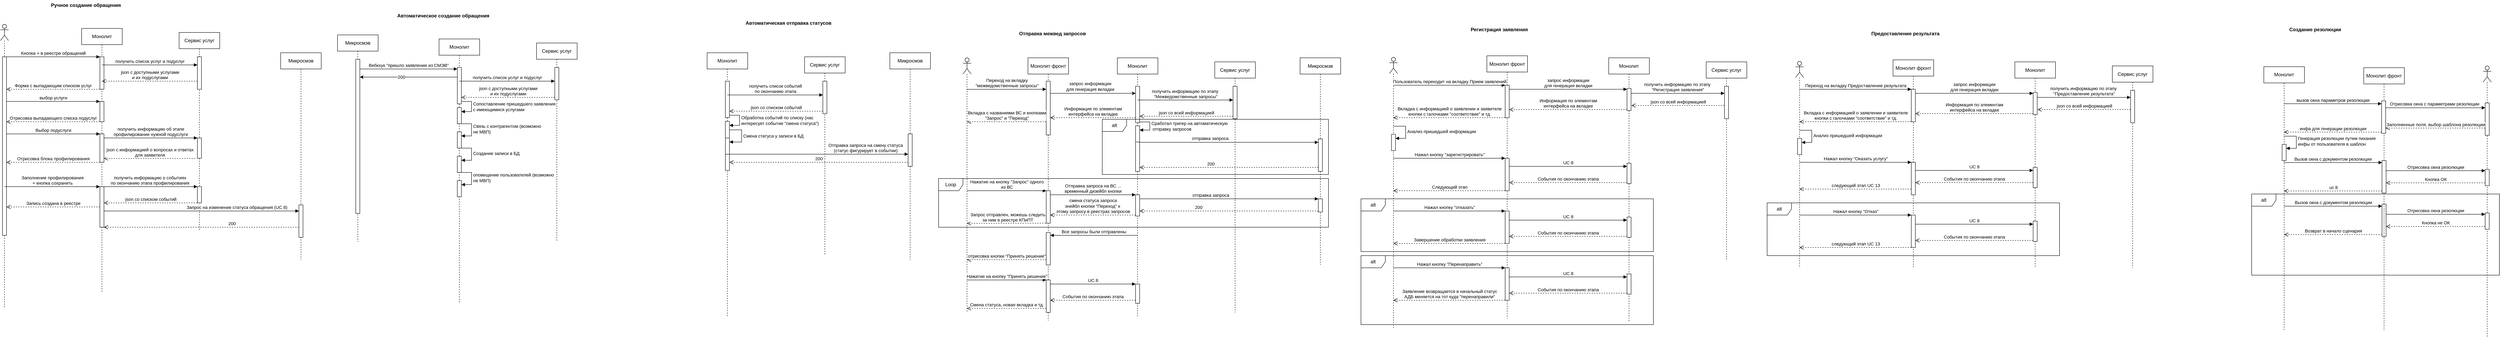 <mxfile version="22.0.3" type="device">
  <diagram name="Страница — 1" id="hfzNZ1BW3enM033mQ-r6">
    <mxGraphModel dx="1434" dy="844" grid="1" gridSize="10" guides="1" tooltips="1" connect="1" arrows="1" fold="1" page="1" pageScale="1" pageWidth="827" pageHeight="1169" math="0" shadow="0">
      <root>
        <mxCell id="0" />
        <mxCell id="1" parent="0" />
        <mxCell id="cMctfjUYHGArBV0WSHqv-1" value="" style="shape=umlLifeline;perimeter=lifelinePerimeter;whiteSpace=wrap;html=1;container=1;dropTarget=0;collapsible=0;recursiveResize=0;outlineConnect=0;portConstraint=eastwest;newEdgeStyle={&quot;edgeStyle&quot;:&quot;elbowEdgeStyle&quot;,&quot;elbow&quot;:&quot;vertical&quot;,&quot;curved&quot;:0,&quot;rounded&quot;:0};participant=umlActor;" parent="1" vertex="1">
          <mxGeometry x="50" y="60" width="20" height="700" as="geometry" />
        </mxCell>
        <mxCell id="cMctfjUYHGArBV0WSHqv-6" value="" style="html=1;points=[];perimeter=orthogonalPerimeter;outlineConnect=0;targetShapes=umlLifeline;portConstraint=eastwest;newEdgeStyle={&quot;edgeStyle&quot;:&quot;elbowEdgeStyle&quot;,&quot;elbow&quot;:&quot;vertical&quot;,&quot;curved&quot;:0,&quot;rounded&quot;:0};" parent="cMctfjUYHGArBV0WSHqv-1" vertex="1">
          <mxGeometry x="5" y="80" width="10" height="440" as="geometry" />
        </mxCell>
        <mxCell id="cMctfjUYHGArBV0WSHqv-2" value="Ручное создание обращения" style="text;align=center;fontStyle=1;verticalAlign=middle;spacingLeft=3;spacingRight=3;strokeColor=none;rotatable=0;points=[[0,0.5],[1,0.5]];portConstraint=eastwest;html=1;" parent="1" vertex="1">
          <mxGeometry x="220" width="80" height="26" as="geometry" />
        </mxCell>
        <mxCell id="cMctfjUYHGArBV0WSHqv-3" value="Монолит" style="shape=umlLifeline;perimeter=lifelinePerimeter;whiteSpace=wrap;html=1;container=1;dropTarget=0;collapsible=0;recursiveResize=0;outlineConnect=0;portConstraint=eastwest;newEdgeStyle={&quot;edgeStyle&quot;:&quot;elbowEdgeStyle&quot;,&quot;elbow&quot;:&quot;vertical&quot;,&quot;curved&quot;:0,&quot;rounded&quot;:0};" parent="1" vertex="1">
          <mxGeometry x="250" y="70" width="100" height="650" as="geometry" />
        </mxCell>
        <mxCell id="cMctfjUYHGArBV0WSHqv-7" value="" style="html=1;points=[];perimeter=orthogonalPerimeter;outlineConnect=0;targetShapes=umlLifeline;portConstraint=eastwest;newEdgeStyle={&quot;edgeStyle&quot;:&quot;elbowEdgeStyle&quot;,&quot;elbow&quot;:&quot;vertical&quot;,&quot;curved&quot;:0,&quot;rounded&quot;:0};" parent="cMctfjUYHGArBV0WSHqv-3" vertex="1">
          <mxGeometry x="45" y="70" width="10" height="80" as="geometry" />
        </mxCell>
        <mxCell id="cMctfjUYHGArBV0WSHqv-13" value="" style="html=1;points=[];perimeter=orthogonalPerimeter;outlineConnect=0;targetShapes=umlLifeline;portConstraint=eastwest;newEdgeStyle={&quot;edgeStyle&quot;:&quot;elbowEdgeStyle&quot;,&quot;elbow&quot;:&quot;vertical&quot;,&quot;curved&quot;:0,&quot;rounded&quot;:0};" parent="cMctfjUYHGArBV0WSHqv-3" vertex="1">
          <mxGeometry x="45" y="180" width="10" height="50" as="geometry" />
        </mxCell>
        <mxCell id="cMctfjUYHGArBV0WSHqv-16" value="" style="html=1;points=[];perimeter=orthogonalPerimeter;outlineConnect=0;targetShapes=umlLifeline;portConstraint=eastwest;newEdgeStyle={&quot;edgeStyle&quot;:&quot;elbowEdgeStyle&quot;,&quot;elbow&quot;:&quot;vertical&quot;,&quot;curved&quot;:0,&quot;rounded&quot;:0};" parent="cMctfjUYHGArBV0WSHqv-3" vertex="1">
          <mxGeometry x="45" y="260" width="10" height="70" as="geometry" />
        </mxCell>
        <mxCell id="cMctfjUYHGArBV0WSHqv-23" value="" style="html=1;points=[];perimeter=orthogonalPerimeter;outlineConnect=0;targetShapes=umlLifeline;portConstraint=eastwest;newEdgeStyle={&quot;edgeStyle&quot;:&quot;elbowEdgeStyle&quot;,&quot;elbow&quot;:&quot;vertical&quot;,&quot;curved&quot;:0,&quot;rounded&quot;:0};" parent="cMctfjUYHGArBV0WSHqv-3" vertex="1">
          <mxGeometry x="45" y="390" width="10" height="100" as="geometry" />
        </mxCell>
        <mxCell id="cMctfjUYHGArBV0WSHqv-4" value="Сервис услуг" style="shape=umlLifeline;perimeter=lifelinePerimeter;whiteSpace=wrap;html=1;container=1;dropTarget=0;collapsible=0;recursiveResize=0;outlineConnect=0;portConstraint=eastwest;newEdgeStyle={&quot;edgeStyle&quot;:&quot;elbowEdgeStyle&quot;,&quot;elbow&quot;:&quot;vertical&quot;,&quot;curved&quot;:0,&quot;rounded&quot;:0};" parent="1" vertex="1">
          <mxGeometry x="490" y="80" width="100" height="490" as="geometry" />
        </mxCell>
        <mxCell id="cMctfjUYHGArBV0WSHqv-10" value="" style="html=1;points=[];perimeter=orthogonalPerimeter;outlineConnect=0;targetShapes=umlLifeline;portConstraint=eastwest;newEdgeStyle={&quot;edgeStyle&quot;:&quot;elbowEdgeStyle&quot;,&quot;elbow&quot;:&quot;vertical&quot;,&quot;curved&quot;:0,&quot;rounded&quot;:0};" parent="cMctfjUYHGArBV0WSHqv-4" vertex="1">
          <mxGeometry x="45" y="60" width="10" height="80" as="geometry" />
        </mxCell>
        <mxCell id="cMctfjUYHGArBV0WSHqv-20" value="" style="html=1;points=[];perimeter=orthogonalPerimeter;outlineConnect=0;targetShapes=umlLifeline;portConstraint=eastwest;newEdgeStyle={&quot;edgeStyle&quot;:&quot;elbowEdgeStyle&quot;,&quot;elbow&quot;:&quot;vertical&quot;,&quot;curved&quot;:0,&quot;rounded&quot;:0};" parent="cMctfjUYHGArBV0WSHqv-4" vertex="1">
          <mxGeometry x="45" y="260" width="10" height="50" as="geometry" />
        </mxCell>
        <mxCell id="cMctfjUYHGArBV0WSHqv-26" value="" style="html=1;points=[];perimeter=orthogonalPerimeter;outlineConnect=0;targetShapes=umlLifeline;portConstraint=eastwest;newEdgeStyle={&quot;edgeStyle&quot;:&quot;elbowEdgeStyle&quot;,&quot;elbow&quot;:&quot;vertical&quot;,&quot;curved&quot;:0,&quot;rounded&quot;:0};" parent="cMctfjUYHGArBV0WSHqv-4" vertex="1">
          <mxGeometry x="45" y="380" width="10" height="40" as="geometry" />
        </mxCell>
        <mxCell id="cMctfjUYHGArBV0WSHqv-5" value="Микросмэв" style="shape=umlLifeline;perimeter=lifelinePerimeter;whiteSpace=wrap;html=1;container=1;dropTarget=0;collapsible=0;recursiveResize=0;outlineConnect=0;portConstraint=eastwest;newEdgeStyle={&quot;edgeStyle&quot;:&quot;elbowEdgeStyle&quot;,&quot;elbow&quot;:&quot;vertical&quot;,&quot;curved&quot;:0,&quot;rounded&quot;:0};" parent="1" vertex="1">
          <mxGeometry x="740" y="130" width="100" height="510" as="geometry" />
        </mxCell>
        <mxCell id="cMctfjUYHGArBV0WSHqv-29" value="" style="html=1;points=[];perimeter=orthogonalPerimeter;outlineConnect=0;targetShapes=umlLifeline;portConstraint=eastwest;newEdgeStyle={&quot;edgeStyle&quot;:&quot;elbowEdgeStyle&quot;,&quot;elbow&quot;:&quot;vertical&quot;,&quot;curved&quot;:0,&quot;rounded&quot;:0};" parent="cMctfjUYHGArBV0WSHqv-5" vertex="1">
          <mxGeometry x="45" y="375" width="10" height="80" as="geometry" />
        </mxCell>
        <mxCell id="cMctfjUYHGArBV0WSHqv-8" value="Кнопка + в реестре обращений" style="html=1;verticalAlign=bottom;endArrow=block;edgeStyle=elbowEdgeStyle;elbow=vertical;curved=0;rounded=0;" parent="1" source="cMctfjUYHGArBV0WSHqv-6" target="cMctfjUYHGArBV0WSHqv-7" edge="1">
          <mxGeometry relative="1" as="geometry">
            <mxPoint x="225" y="140" as="sourcePoint" />
            <Array as="points">
              <mxPoint x="200" y="140" />
            </Array>
          </mxGeometry>
        </mxCell>
        <mxCell id="cMctfjUYHGArBV0WSHqv-9" value="Форма с выпадающим списком услуг" style="html=1;verticalAlign=bottom;endArrow=open;dashed=1;endSize=8;edgeStyle=elbowEdgeStyle;elbow=vertical;curved=0;rounded=0;" parent="1" source="cMctfjUYHGArBV0WSHqv-7" target="cMctfjUYHGArBV0WSHqv-6" edge="1">
          <mxGeometry relative="1" as="geometry">
            <mxPoint x="100" y="220" as="targetPoint" />
            <Array as="points">
              <mxPoint x="210" y="220" />
            </Array>
          </mxGeometry>
        </mxCell>
        <mxCell id="cMctfjUYHGArBV0WSHqv-11" value="получить список услуг и подуслуг" style="html=1;verticalAlign=bottom;endArrow=block;edgeStyle=elbowEdgeStyle;elbow=vertical;curved=0;rounded=0;" parent="1" source="cMctfjUYHGArBV0WSHqv-3" target="cMctfjUYHGArBV0WSHqv-10" edge="1">
          <mxGeometry relative="1" as="geometry">
            <mxPoint x="465" y="140" as="sourcePoint" />
            <Array as="points">
              <mxPoint x="443" y="160" />
            </Array>
          </mxGeometry>
        </mxCell>
        <mxCell id="cMctfjUYHGArBV0WSHqv-12" value="json с доступными услугами &lt;br&gt;и их подуслугами" style="html=1;verticalAlign=bottom;endArrow=open;dashed=1;endSize=8;edgeStyle=elbowEdgeStyle;elbow=vertical;curved=0;rounded=0;entryX=0.5;entryY=0.75;entryDx=0;entryDy=0;entryPerimeter=0;" parent="1" source="cMctfjUYHGArBV0WSHqv-10" target="cMctfjUYHGArBV0WSHqv-7" edge="1">
          <mxGeometry relative="1" as="geometry">
            <mxPoint x="310" y="200" as="targetPoint" />
            <Array as="points">
              <mxPoint x="440" y="200" />
            </Array>
          </mxGeometry>
        </mxCell>
        <mxCell id="cMctfjUYHGArBV0WSHqv-14" value="выбор услуги" style="html=1;verticalAlign=bottom;endArrow=block;edgeStyle=elbowEdgeStyle;elbow=vertical;curved=0;rounded=0;" parent="1" source="cMctfjUYHGArBV0WSHqv-6" target="cMctfjUYHGArBV0WSHqv-13" edge="1">
          <mxGeometry relative="1" as="geometry">
            <mxPoint x="225" y="250" as="sourcePoint" />
            <Array as="points">
              <mxPoint x="180" y="250" />
            </Array>
          </mxGeometry>
        </mxCell>
        <mxCell id="cMctfjUYHGArBV0WSHqv-15" value="Отрисовка выпадающего списка подуслуг" style="html=1;verticalAlign=bottom;endArrow=open;dashed=1;endSize=8;edgeStyle=elbowEdgeStyle;elbow=vertical;curved=0;rounded=0;" parent="1" source="cMctfjUYHGArBV0WSHqv-13" target="cMctfjUYHGArBV0WSHqv-6" edge="1">
          <mxGeometry relative="1" as="geometry">
            <mxPoint x="70" y="300" as="targetPoint" />
            <Array as="points">
              <mxPoint x="190" y="300" />
            </Array>
          </mxGeometry>
        </mxCell>
        <mxCell id="cMctfjUYHGArBV0WSHqv-17" value="Выбор подуслуги" style="html=1;verticalAlign=bottom;endArrow=block;edgeStyle=elbowEdgeStyle;elbow=vertical;curved=0;rounded=0;" parent="1" source="cMctfjUYHGArBV0WSHqv-6" target="cMctfjUYHGArBV0WSHqv-16" edge="1">
          <mxGeometry relative="1" as="geometry">
            <mxPoint x="225" y="330" as="sourcePoint" />
            <Array as="points">
              <mxPoint x="180" y="330" />
            </Array>
          </mxGeometry>
        </mxCell>
        <mxCell id="cMctfjUYHGArBV0WSHqv-18" value="Отрисовка блока профилирования" style="html=1;verticalAlign=bottom;endArrow=open;dashed=1;endSize=8;edgeStyle=elbowEdgeStyle;elbow=vertical;curved=0;rounded=0;" parent="1" source="cMctfjUYHGArBV0WSHqv-16" target="cMctfjUYHGArBV0WSHqv-6" edge="1">
          <mxGeometry relative="1" as="geometry">
            <mxPoint x="225" y="405" as="targetPoint" />
            <Array as="points">
              <mxPoint x="180" y="400" />
            </Array>
          </mxGeometry>
        </mxCell>
        <mxCell id="cMctfjUYHGArBV0WSHqv-21" value="получить информацию об этапе &lt;br&gt;профилирование нужной подуслуги" style="html=1;verticalAlign=bottom;endArrow=block;edgeStyle=elbowEdgeStyle;elbow=vertical;curved=0;rounded=0;" parent="1" source="cMctfjUYHGArBV0WSHqv-16" target="cMctfjUYHGArBV0WSHqv-20" edge="1">
          <mxGeometry relative="1" as="geometry">
            <mxPoint x="465" y="330" as="sourcePoint" />
            <Array as="points">
              <mxPoint x="420" y="340" />
            </Array>
          </mxGeometry>
        </mxCell>
        <mxCell id="cMctfjUYHGArBV0WSHqv-22" value="json с информацией о вопросах и ответах&lt;br&gt;для заявителя" style="html=1;verticalAlign=bottom;endArrow=open;dashed=1;endSize=8;edgeStyle=elbowEdgeStyle;elbow=vertical;curved=0;rounded=0;" parent="1" target="cMctfjUYHGArBV0WSHqv-16" edge="1">
          <mxGeometry relative="1" as="geometry">
            <mxPoint x="310" y="390" as="targetPoint" />
            <mxPoint x="530" y="390.3" as="sourcePoint" />
          </mxGeometry>
        </mxCell>
        <mxCell id="cMctfjUYHGArBV0WSHqv-24" value="Заполнение профилирования &lt;br&gt;+ кнопка сохранить" style="html=1;verticalAlign=bottom;endArrow=block;edgeStyle=elbowEdgeStyle;elbow=vertical;curved=0;rounded=0;" parent="1" source="cMctfjUYHGArBV0WSHqv-1" target="cMctfjUYHGArBV0WSHqv-23" edge="1">
          <mxGeometry relative="1" as="geometry">
            <mxPoint x="225" y="430" as="sourcePoint" />
            <Array as="points">
              <mxPoint x="280" y="460" />
            </Array>
          </mxGeometry>
        </mxCell>
        <mxCell id="cMctfjUYHGArBV0WSHqv-25" value="Запись создана в реестре" style="html=1;verticalAlign=bottom;endArrow=open;dashed=1;endSize=8;edgeStyle=elbowEdgeStyle;elbow=vertical;curved=0;rounded=0;" parent="1" source="cMctfjUYHGArBV0WSHqv-23" target="cMctfjUYHGArBV0WSHqv-6" edge="1">
          <mxGeometry relative="1" as="geometry">
            <mxPoint x="225" y="505" as="targetPoint" />
            <Array as="points">
              <mxPoint x="190" y="510" />
            </Array>
          </mxGeometry>
        </mxCell>
        <mxCell id="cMctfjUYHGArBV0WSHqv-27" value="получить информацию о событиях &lt;br&gt;по окончанию этапа профилирования" style="html=1;verticalAlign=bottom;endArrow=block;edgeStyle=elbowEdgeStyle;elbow=vertical;curved=0;rounded=0;" parent="1" source="cMctfjUYHGArBV0WSHqv-3" target="cMctfjUYHGArBV0WSHqv-26" edge="1">
          <mxGeometry relative="1" as="geometry">
            <mxPoint x="465" y="460" as="sourcePoint" />
            <Array as="points">
              <mxPoint x="450" y="460" />
            </Array>
          </mxGeometry>
        </mxCell>
        <mxCell id="cMctfjUYHGArBV0WSHqv-28" value="json со списком событий" style="html=1;verticalAlign=bottom;endArrow=open;dashed=1;endSize=8;edgeStyle=elbowEdgeStyle;elbow=vertical;curved=0;rounded=0;" parent="1" source="cMctfjUYHGArBV0WSHqv-26" target="cMctfjUYHGArBV0WSHqv-23" edge="1">
          <mxGeometry relative="1" as="geometry">
            <mxPoint x="310" y="500" as="targetPoint" />
            <Array as="points">
              <mxPoint x="443" y="500" />
            </Array>
          </mxGeometry>
        </mxCell>
        <mxCell id="cMctfjUYHGArBV0WSHqv-30" value="Запрос на изменение статуса обращения (UC 8)" style="html=1;verticalAlign=bottom;endArrow=block;edgeStyle=elbowEdgeStyle;elbow=vertical;curved=0;rounded=0;" parent="1" source="cMctfjUYHGArBV0WSHqv-23" target="cMctfjUYHGArBV0WSHqv-29" edge="1">
          <mxGeometry x="0.361" relative="1" as="geometry">
            <mxPoint x="310" y="520" as="sourcePoint" />
            <Array as="points">
              <mxPoint x="570" y="520" />
            </Array>
            <mxPoint as="offset" />
          </mxGeometry>
        </mxCell>
        <mxCell id="cMctfjUYHGArBV0WSHqv-31" value="200" style="html=1;verticalAlign=bottom;endArrow=open;dashed=1;endSize=8;edgeStyle=elbowEdgeStyle;elbow=vertical;curved=0;rounded=0;" parent="1" source="cMctfjUYHGArBV0WSHqv-29" target="cMctfjUYHGArBV0WSHqv-23" edge="1">
          <mxGeometry x="-0.312" relative="1" as="geometry">
            <mxPoint x="715" y="580" as="targetPoint" />
            <Array as="points">
              <mxPoint x="600" y="560" />
            </Array>
            <mxPoint as="offset" />
          </mxGeometry>
        </mxCell>
        <mxCell id="cMctfjUYHGArBV0WSHqv-34" value="Автоматическое создание обращения" style="text;align=center;fontStyle=1;verticalAlign=middle;spacingLeft=3;spacingRight=3;strokeColor=none;rotatable=0;points=[[0,0.5],[1,0.5]];portConstraint=eastwest;html=1;" parent="1" vertex="1">
          <mxGeometry x="1100" y="26" width="80" height="26" as="geometry" />
        </mxCell>
        <mxCell id="cMctfjUYHGArBV0WSHqv-35" value="Монолит" style="shape=umlLifeline;perimeter=lifelinePerimeter;whiteSpace=wrap;html=1;container=1;dropTarget=0;collapsible=0;recursiveResize=0;outlineConnect=0;portConstraint=eastwest;newEdgeStyle={&quot;edgeStyle&quot;:&quot;elbowEdgeStyle&quot;,&quot;elbow&quot;:&quot;vertical&quot;,&quot;curved&quot;:0,&quot;rounded&quot;:0};" parent="1" vertex="1">
          <mxGeometry x="1130" y="96" width="100" height="650" as="geometry" />
        </mxCell>
        <mxCell id="cMctfjUYHGArBV0WSHqv-36" value="" style="html=1;points=[];perimeter=orthogonalPerimeter;outlineConnect=0;targetShapes=umlLifeline;portConstraint=eastwest;newEdgeStyle={&quot;edgeStyle&quot;:&quot;elbowEdgeStyle&quot;,&quot;elbow&quot;:&quot;vertical&quot;,&quot;curved&quot;:0,&quot;rounded&quot;:0};" parent="cMctfjUYHGArBV0WSHqv-35" vertex="1">
          <mxGeometry x="45" y="70" width="10" height="90" as="geometry" />
        </mxCell>
        <mxCell id="cMctfjUYHGArBV0WSHqv-65" value="" style="html=1;points=[];perimeter=orthogonalPerimeter;outlineConnect=0;targetShapes=umlLifeline;portConstraint=eastwest;newEdgeStyle={&quot;edgeStyle&quot;:&quot;elbowEdgeStyle&quot;,&quot;elbow&quot;:&quot;vertical&quot;,&quot;curved&quot;:0,&quot;rounded&quot;:0};" parent="cMctfjUYHGArBV0WSHqv-35" vertex="1">
          <mxGeometry x="45" y="169" width="10" height="40" as="geometry" />
        </mxCell>
        <mxCell id="cMctfjUYHGArBV0WSHqv-66" value="Сопоставление пришедшего заявления&lt;br&gt;с имеющимися услугами" style="html=1;align=left;spacingLeft=2;endArrow=block;rounded=0;edgeStyle=orthogonalEdgeStyle;curved=0;rounded=0;" parent="cMctfjUYHGArBV0WSHqv-35" source="cMctfjUYHGArBV0WSHqv-36" target="cMctfjUYHGArBV0WSHqv-65" edge="1">
          <mxGeometry relative="1" as="geometry">
            <mxPoint x="50" y="149" as="sourcePoint" />
            <Array as="points">
              <mxPoint x="80" y="154" />
              <mxPoint x="80" y="179" />
            </Array>
          </mxGeometry>
        </mxCell>
        <mxCell id="cMctfjUYHGArBV0WSHqv-67" value="" style="html=1;points=[];perimeter=orthogonalPerimeter;outlineConnect=0;targetShapes=umlLifeline;portConstraint=eastwest;newEdgeStyle={&quot;edgeStyle&quot;:&quot;elbowEdgeStyle&quot;,&quot;elbow&quot;:&quot;vertical&quot;,&quot;curved&quot;:0,&quot;rounded&quot;:0};" parent="cMctfjUYHGArBV0WSHqv-35" vertex="1">
          <mxGeometry x="45" y="229" width="10" height="40" as="geometry" />
        </mxCell>
        <mxCell id="cMctfjUYHGArBV0WSHqv-68" value="Связь с контрагентом (возможно&lt;br&gt;не МВП)" style="html=1;align=left;spacingLeft=2;endArrow=block;rounded=0;edgeStyle=orthogonalEdgeStyle;curved=0;rounded=0;" parent="cMctfjUYHGArBV0WSHqv-35" target="cMctfjUYHGArBV0WSHqv-67" edge="1">
          <mxGeometry relative="1" as="geometry">
            <mxPoint x="50" y="209" as="sourcePoint" />
            <Array as="points">
              <mxPoint x="80" y="239" />
            </Array>
          </mxGeometry>
        </mxCell>
        <mxCell id="cMctfjUYHGArBV0WSHqv-69" value="" style="html=1;points=[];perimeter=orthogonalPerimeter;outlineConnect=0;targetShapes=umlLifeline;portConstraint=eastwest;newEdgeStyle={&quot;edgeStyle&quot;:&quot;elbowEdgeStyle&quot;,&quot;elbow&quot;:&quot;vertical&quot;,&quot;curved&quot;:0,&quot;rounded&quot;:0};" parent="cMctfjUYHGArBV0WSHqv-35" vertex="1">
          <mxGeometry x="45" y="289" width="10" height="40" as="geometry" />
        </mxCell>
        <mxCell id="cMctfjUYHGArBV0WSHqv-70" value="Создание записи в БД" style="html=1;align=left;spacingLeft=2;endArrow=block;rounded=0;edgeStyle=orthogonalEdgeStyle;curved=0;rounded=0;" parent="cMctfjUYHGArBV0WSHqv-35" target="cMctfjUYHGArBV0WSHqv-69" edge="1">
          <mxGeometry relative="1" as="geometry">
            <mxPoint x="50" y="269" as="sourcePoint" />
            <Array as="points">
              <mxPoint x="80" y="299" />
            </Array>
          </mxGeometry>
        </mxCell>
        <mxCell id="cMctfjUYHGArBV0WSHqv-71" value="" style="html=1;points=[];perimeter=orthogonalPerimeter;outlineConnect=0;targetShapes=umlLifeline;portConstraint=eastwest;newEdgeStyle={&quot;edgeStyle&quot;:&quot;elbowEdgeStyle&quot;,&quot;elbow&quot;:&quot;vertical&quot;,&quot;curved&quot;:0,&quot;rounded&quot;:0};" parent="cMctfjUYHGArBV0WSHqv-35" vertex="1">
          <mxGeometry x="45" y="349" width="10" height="40" as="geometry" />
        </mxCell>
        <mxCell id="cMctfjUYHGArBV0WSHqv-72" value="оповещение пользователей (возможно&lt;br&gt;не МВП)" style="html=1;align=left;spacingLeft=2;endArrow=block;rounded=0;edgeStyle=orthogonalEdgeStyle;curved=0;rounded=0;" parent="cMctfjUYHGArBV0WSHqv-35" target="cMctfjUYHGArBV0WSHqv-71" edge="1">
          <mxGeometry relative="1" as="geometry">
            <mxPoint x="50" y="329" as="sourcePoint" />
            <Array as="points">
              <mxPoint x="80" y="359" />
            </Array>
          </mxGeometry>
        </mxCell>
        <mxCell id="cMctfjUYHGArBV0WSHqv-40" value="Сервис услуг" style="shape=umlLifeline;perimeter=lifelinePerimeter;whiteSpace=wrap;html=1;container=1;dropTarget=0;collapsible=0;recursiveResize=0;outlineConnect=0;portConstraint=eastwest;newEdgeStyle={&quot;edgeStyle&quot;:&quot;elbowEdgeStyle&quot;,&quot;elbow&quot;:&quot;vertical&quot;,&quot;curved&quot;:0,&quot;rounded&quot;:0};" parent="1" vertex="1">
          <mxGeometry x="1370" y="106" width="100" height="490" as="geometry" />
        </mxCell>
        <mxCell id="cMctfjUYHGArBV0WSHqv-41" value="" style="html=1;points=[];perimeter=orthogonalPerimeter;outlineConnect=0;targetShapes=umlLifeline;portConstraint=eastwest;newEdgeStyle={&quot;edgeStyle&quot;:&quot;elbowEdgeStyle&quot;,&quot;elbow&quot;:&quot;vertical&quot;,&quot;curved&quot;:0,&quot;rounded&quot;:0};" parent="cMctfjUYHGArBV0WSHqv-40" vertex="1">
          <mxGeometry x="45" y="60" width="10" height="80" as="geometry" />
        </mxCell>
        <mxCell id="cMctfjUYHGArBV0WSHqv-44" value="Микросмэв" style="shape=umlLifeline;perimeter=lifelinePerimeter;whiteSpace=wrap;html=1;container=1;dropTarget=0;collapsible=0;recursiveResize=0;outlineConnect=0;portConstraint=eastwest;newEdgeStyle={&quot;edgeStyle&quot;:&quot;elbowEdgeStyle&quot;,&quot;elbow&quot;:&quot;vertical&quot;,&quot;curved&quot;:0,&quot;rounded&quot;:0};" parent="1" vertex="1">
          <mxGeometry x="880" y="86" width="100" height="510" as="geometry" />
        </mxCell>
        <mxCell id="cMctfjUYHGArBV0WSHqv-45" value="" style="html=1;points=[];perimeter=orthogonalPerimeter;outlineConnect=0;targetShapes=umlLifeline;portConstraint=eastwest;newEdgeStyle={&quot;edgeStyle&quot;:&quot;elbowEdgeStyle&quot;,&quot;elbow&quot;:&quot;vertical&quot;,&quot;curved&quot;:0,&quot;rounded&quot;:0};" parent="cMctfjUYHGArBV0WSHqv-44" vertex="1">
          <mxGeometry x="45" y="60" width="10" height="380" as="geometry" />
        </mxCell>
        <mxCell id="cMctfjUYHGArBV0WSHqv-48" value="получить список услуг и подуслуг" style="html=1;verticalAlign=bottom;endArrow=block;edgeStyle=elbowEdgeStyle;elbow=vertical;curved=0;rounded=0;" parent="1" source="cMctfjUYHGArBV0WSHqv-35" target="cMctfjUYHGArBV0WSHqv-41" edge="1">
          <mxGeometry relative="1" as="geometry">
            <mxPoint x="1345" y="166" as="sourcePoint" />
            <Array as="points">
              <mxPoint x="1330" y="200" />
            </Array>
          </mxGeometry>
        </mxCell>
        <mxCell id="cMctfjUYHGArBV0WSHqv-49" value="json с доступными услугами &lt;br&gt;и их подуслугами" style="html=1;verticalAlign=bottom;endArrow=open;dashed=1;endSize=8;edgeStyle=elbowEdgeStyle;elbow=vertical;curved=0;rounded=0;" parent="1" source="cMctfjUYHGArBV0WSHqv-41" target="cMctfjUYHGArBV0WSHqv-36" edge="1">
          <mxGeometry relative="1" as="geometry">
            <mxPoint x="1190" y="226" as="targetPoint" />
            <Array as="points">
              <mxPoint x="1320" y="240" />
            </Array>
          </mxGeometry>
        </mxCell>
        <mxCell id="cMctfjUYHGArBV0WSHqv-62" value="Вебкхук &quot;пришло заявление из СМЭВ&quot;" style="html=1;verticalAlign=bottom;endArrow=block;edgeStyle=elbowEdgeStyle;elbow=vertical;curved=0;rounded=0;" parent="1" source="cMctfjUYHGArBV0WSHqv-45" target="cMctfjUYHGArBV0WSHqv-36" edge="1">
          <mxGeometry width="80" relative="1" as="geometry">
            <mxPoint x="1010" y="170" as="sourcePoint" />
            <mxPoint x="1090" y="150" as="targetPoint" />
            <Array as="points">
              <mxPoint x="1070" y="170" />
            </Array>
          </mxGeometry>
        </mxCell>
        <mxCell id="cMctfjUYHGArBV0WSHqv-63" style="edgeStyle=elbowEdgeStyle;rounded=0;orthogonalLoop=1;jettySize=auto;html=1;elbow=vertical;curved=0;" parent="1" edge="1">
          <mxGeometry relative="1" as="geometry">
            <mxPoint x="1175" y="189.998" as="sourcePoint" />
            <mxPoint x="935" y="189.998" as="targetPoint" />
          </mxGeometry>
        </mxCell>
        <mxCell id="cMctfjUYHGArBV0WSHqv-64" value="200" style="edgeLabel;html=1;align=center;verticalAlign=middle;resizable=0;points=[];" parent="cMctfjUYHGArBV0WSHqv-63" vertex="1" connectable="0">
          <mxGeometry x="0.155" relative="1" as="geometry">
            <mxPoint as="offset" />
          </mxGeometry>
        </mxCell>
        <mxCell id="cMctfjUYHGArBV0WSHqv-73" value="Автоматическая отправка статусов" style="text;align=center;fontStyle=1;verticalAlign=middle;spacingLeft=3;spacingRight=3;strokeColor=none;rotatable=0;points=[[0,0.5],[1,0.5]];portConstraint=eastwest;html=1;" parent="1" vertex="1">
          <mxGeometry x="1950" y="44" width="80" height="26" as="geometry" />
        </mxCell>
        <mxCell id="cMctfjUYHGArBV0WSHqv-74" value="Монолит" style="shape=umlLifeline;perimeter=lifelinePerimeter;whiteSpace=wrap;html=1;container=1;dropTarget=0;collapsible=0;recursiveResize=0;outlineConnect=0;portConstraint=eastwest;newEdgeStyle={&quot;edgeStyle&quot;:&quot;elbowEdgeStyle&quot;,&quot;elbow&quot;:&quot;vertical&quot;,&quot;curved&quot;:0,&quot;rounded&quot;:0};" parent="1" vertex="1">
          <mxGeometry x="1790" y="130" width="100" height="650" as="geometry" />
        </mxCell>
        <mxCell id="cMctfjUYHGArBV0WSHqv-75" value="" style="html=1;points=[];perimeter=orthogonalPerimeter;outlineConnect=0;targetShapes=umlLifeline;portConstraint=eastwest;newEdgeStyle={&quot;edgeStyle&quot;:&quot;elbowEdgeStyle&quot;,&quot;elbow&quot;:&quot;vertical&quot;,&quot;curved&quot;:0,&quot;rounded&quot;:0};" parent="cMctfjUYHGArBV0WSHqv-74" vertex="1">
          <mxGeometry x="45" y="70" width="10" height="90" as="geometry" />
        </mxCell>
        <mxCell id="cMctfjUYHGArBV0WSHqv-76" value="" style="html=1;points=[];perimeter=orthogonalPerimeter;outlineConnect=0;targetShapes=umlLifeline;portConstraint=eastwest;newEdgeStyle={&quot;edgeStyle&quot;:&quot;elbowEdgeStyle&quot;,&quot;elbow&quot;:&quot;vertical&quot;,&quot;curved&quot;:0,&quot;rounded&quot;:0};" parent="cMctfjUYHGArBV0WSHqv-74" vertex="1">
          <mxGeometry x="45" y="169" width="10" height="121" as="geometry" />
        </mxCell>
        <mxCell id="cMctfjUYHGArBV0WSHqv-77" value="Обработка событий по списку (нас &lt;br&gt;интересует событие &quot;смена статуса&quot;)" style="html=1;align=left;spacingLeft=2;endArrow=block;rounded=0;edgeStyle=orthogonalEdgeStyle;curved=0;rounded=0;" parent="cMctfjUYHGArBV0WSHqv-74" source="cMctfjUYHGArBV0WSHqv-75" target="cMctfjUYHGArBV0WSHqv-76" edge="1">
          <mxGeometry relative="1" as="geometry">
            <mxPoint x="50" y="149" as="sourcePoint" />
            <Array as="points">
              <mxPoint x="80" y="154" />
              <mxPoint x="80" y="179" />
            </Array>
          </mxGeometry>
        </mxCell>
        <mxCell id="cMctfjUYHGArBV0WSHqv-96" value="" style="html=1;points=[];perimeter=orthogonalPerimeter;outlineConnect=0;targetShapes=umlLifeline;portConstraint=eastwest;newEdgeStyle={&quot;edgeStyle&quot;:&quot;elbowEdgeStyle&quot;,&quot;elbow&quot;:&quot;vertical&quot;,&quot;curved&quot;:0,&quot;rounded&quot;:0};" parent="cMctfjUYHGArBV0WSHqv-74" vertex="1">
          <mxGeometry x="45" y="210" width="10" height="40" as="geometry" />
        </mxCell>
        <mxCell id="cMctfjUYHGArBV0WSHqv-97" value="Смена статуса у записи в БД" style="html=1;align=left;spacingLeft=2;endArrow=block;rounded=0;edgeStyle=orthogonalEdgeStyle;curved=0;rounded=0;" parent="cMctfjUYHGArBV0WSHqv-74" target="cMctfjUYHGArBV0WSHqv-96" edge="1">
          <mxGeometry relative="1" as="geometry">
            <mxPoint x="55" y="190" as="sourcePoint" />
            <Array as="points">
              <mxPoint x="85" y="220" />
            </Array>
          </mxGeometry>
        </mxCell>
        <mxCell id="cMctfjUYHGArBV0WSHqv-84" value="Сервис услуг" style="shape=umlLifeline;perimeter=lifelinePerimeter;whiteSpace=wrap;html=1;container=1;dropTarget=0;collapsible=0;recursiveResize=0;outlineConnect=0;portConstraint=eastwest;newEdgeStyle={&quot;edgeStyle&quot;:&quot;elbowEdgeStyle&quot;,&quot;elbow&quot;:&quot;vertical&quot;,&quot;curved&quot;:0,&quot;rounded&quot;:0};" parent="1" vertex="1">
          <mxGeometry x="2030" y="140" width="100" height="490" as="geometry" />
        </mxCell>
        <mxCell id="cMctfjUYHGArBV0WSHqv-85" value="" style="html=1;points=[];perimeter=orthogonalPerimeter;outlineConnect=0;targetShapes=umlLifeline;portConstraint=eastwest;newEdgeStyle={&quot;edgeStyle&quot;:&quot;elbowEdgeStyle&quot;,&quot;elbow&quot;:&quot;vertical&quot;,&quot;curved&quot;:0,&quot;rounded&quot;:0};" parent="cMctfjUYHGArBV0WSHqv-84" vertex="1">
          <mxGeometry x="45" y="60" width="10" height="80" as="geometry" />
        </mxCell>
        <mxCell id="cMctfjUYHGArBV0WSHqv-86" value="Микросмэв" style="shape=umlLifeline;perimeter=lifelinePerimeter;whiteSpace=wrap;html=1;container=1;dropTarget=0;collapsible=0;recursiveResize=0;outlineConnect=0;portConstraint=eastwest;newEdgeStyle={&quot;edgeStyle&quot;:&quot;elbowEdgeStyle&quot;,&quot;elbow&quot;:&quot;vertical&quot;,&quot;curved&quot;:0,&quot;rounded&quot;:0};" parent="1" vertex="1">
          <mxGeometry x="2240" y="130" width="100" height="510" as="geometry" />
        </mxCell>
        <mxCell id="cMctfjUYHGArBV0WSHqv-93" value="" style="html=1;points=[];perimeter=orthogonalPerimeter;outlineConnect=0;targetShapes=umlLifeline;portConstraint=eastwest;newEdgeStyle={&quot;edgeStyle&quot;:&quot;elbowEdgeStyle&quot;,&quot;elbow&quot;:&quot;vertical&quot;,&quot;curved&quot;:0,&quot;rounded&quot;:0};" parent="cMctfjUYHGArBV0WSHqv-86" vertex="1">
          <mxGeometry x="45" y="200" width="10" height="80" as="geometry" />
        </mxCell>
        <mxCell id="cMctfjUYHGArBV0WSHqv-88" value="получить список событий &lt;br&gt;по окончанию этапа" style="html=1;verticalAlign=bottom;endArrow=block;edgeStyle=elbowEdgeStyle;elbow=vertical;curved=0;rounded=0;" parent="1" source="cMctfjUYHGArBV0WSHqv-74" target="cMctfjUYHGArBV0WSHqv-85" edge="1">
          <mxGeometry relative="1" as="geometry">
            <mxPoint x="2005" y="200" as="sourcePoint" />
            <Array as="points">
              <mxPoint x="1990" y="234" />
            </Array>
          </mxGeometry>
        </mxCell>
        <mxCell id="cMctfjUYHGArBV0WSHqv-89" value="json со списком событий" style="html=1;verticalAlign=bottom;endArrow=open;dashed=1;endSize=8;edgeStyle=elbowEdgeStyle;elbow=vertical;curved=0;rounded=0;" parent="1" source="cMctfjUYHGArBV0WSHqv-85" target="cMctfjUYHGArBV0WSHqv-75" edge="1">
          <mxGeometry relative="1" as="geometry">
            <mxPoint x="1850" y="260" as="targetPoint" />
            <Array as="points">
              <mxPoint x="1980" y="274" />
            </Array>
          </mxGeometry>
        </mxCell>
        <mxCell id="cMctfjUYHGArBV0WSHqv-94" value="Отправка запроса на смену статуса&lt;br&gt;(статус фигурирует в событии)" style="html=1;verticalAlign=bottom;endArrow=block;edgeStyle=elbowEdgeStyle;elbow=vertical;curved=0;rounded=0;" parent="1" edge="1">
          <mxGeometry x="0.523" relative="1" as="geometry">
            <mxPoint x="1845" y="380" as="sourcePoint" />
            <mxPoint x="2285" y="380" as="targetPoint" />
            <Array as="points">
              <mxPoint x="1850" y="380" />
            </Array>
            <mxPoint as="offset" />
          </mxGeometry>
        </mxCell>
        <mxCell id="cMctfjUYHGArBV0WSHqv-95" value="200" style="html=1;verticalAlign=bottom;endArrow=open;dashed=1;endSize=8;edgeStyle=elbowEdgeStyle;elbow=vertical;curved=0;rounded=0;" parent="1" edge="1">
          <mxGeometry relative="1" as="geometry">
            <mxPoint x="1845" y="399.997" as="targetPoint" />
            <mxPoint x="2285" y="399.997" as="sourcePoint" />
          </mxGeometry>
        </mxCell>
        <mxCell id="cMctfjUYHGArBV0WSHqv-98" value="Монолит" style="shape=umlLifeline;perimeter=lifelinePerimeter;whiteSpace=wrap;html=1;container=1;dropTarget=0;collapsible=0;recursiveResize=0;outlineConnect=0;portConstraint=eastwest;newEdgeStyle={&quot;edgeStyle&quot;:&quot;elbowEdgeStyle&quot;,&quot;elbow&quot;:&quot;vertical&quot;,&quot;curved&quot;:0,&quot;rounded&quot;:0};" parent="1" vertex="1">
          <mxGeometry x="2800" y="142.5" width="100" height="637.5" as="geometry" />
        </mxCell>
        <mxCell id="cMctfjUYHGArBV0WSHqv-99" value="" style="html=1;points=[];perimeter=orthogonalPerimeter;outlineConnect=0;targetShapes=umlLifeline;portConstraint=eastwest;newEdgeStyle={&quot;edgeStyle&quot;:&quot;elbowEdgeStyle&quot;,&quot;elbow&quot;:&quot;vertical&quot;,&quot;curved&quot;:0,&quot;rounded&quot;:0};" parent="cMctfjUYHGArBV0WSHqv-98" vertex="1">
          <mxGeometry x="45" y="70" width="10" height="90" as="geometry" />
        </mxCell>
        <mxCell id="cMctfjUYHGArBV0WSHqv-100" value="" style="html=1;points=[];perimeter=orthogonalPerimeter;outlineConnect=0;targetShapes=umlLifeline;portConstraint=eastwest;newEdgeStyle={&quot;edgeStyle&quot;:&quot;elbowEdgeStyle&quot;,&quot;elbow&quot;:&quot;vertical&quot;,&quot;curved&quot;:0,&quot;rounded&quot;:0};" parent="cMctfjUYHGArBV0WSHqv-98" vertex="1">
          <mxGeometry x="45" y="169" width="10" height="111" as="geometry" />
        </mxCell>
        <mxCell id="cMctfjUYHGArBV0WSHqv-122" value="" style="html=1;points=[];perimeter=orthogonalPerimeter;outlineConnect=0;targetShapes=umlLifeline;portConstraint=eastwest;newEdgeStyle={&quot;edgeStyle&quot;:&quot;elbowEdgeStyle&quot;,&quot;elbow&quot;:&quot;vertical&quot;,&quot;curved&quot;:0,&quot;rounded&quot;:0};" parent="cMctfjUYHGArBV0WSHqv-98" vertex="1">
          <mxGeometry x="45" y="167.5" width="10" height="40" as="geometry" />
        </mxCell>
        <mxCell id="cMctfjUYHGArBV0WSHqv-123" value="Сработал тригер на автоматическую&lt;br&gt;&amp;nbsp;отправку запросов" style="html=1;align=left;spacingLeft=2;endArrow=block;rounded=0;edgeStyle=orthogonalEdgeStyle;curved=0;rounded=0;" parent="cMctfjUYHGArBV0WSHqv-98" source="cMctfjUYHGArBV0WSHqv-99" target="cMctfjUYHGArBV0WSHqv-122" edge="1">
          <mxGeometry relative="1" as="geometry">
            <mxPoint x="50" y="147.5" as="sourcePoint" />
            <Array as="points">
              <mxPoint x="80" y="158" />
              <mxPoint x="80" y="178" />
            </Array>
          </mxGeometry>
        </mxCell>
        <mxCell id="cMctfjUYHGArBV0WSHqv-128" value="" style="html=1;points=[];perimeter=orthogonalPerimeter;outlineConnect=0;targetShapes=umlLifeline;portConstraint=eastwest;newEdgeStyle={&quot;edgeStyle&quot;:&quot;elbowEdgeStyle&quot;,&quot;elbow&quot;:&quot;vertical&quot;,&quot;curved&quot;:0,&quot;rounded&quot;:0};" parent="cMctfjUYHGArBV0WSHqv-98" vertex="1">
          <mxGeometry x="45" y="337.5" width="10" height="52.5" as="geometry" />
        </mxCell>
        <mxCell id="cMctfjUYHGArBV0WSHqv-141" value="" style="html=1;points=[];perimeter=orthogonalPerimeter;outlineConnect=0;targetShapes=umlLifeline;portConstraint=eastwest;newEdgeStyle={&quot;edgeStyle&quot;:&quot;elbowEdgeStyle&quot;,&quot;elbow&quot;:&quot;vertical&quot;,&quot;curved&quot;:0,&quot;rounded&quot;:0};" parent="cMctfjUYHGArBV0WSHqv-98" vertex="1">
          <mxGeometry x="45" y="557.5" width="10" height="47.5" as="geometry" />
        </mxCell>
        <mxCell id="cMctfjUYHGArBV0WSHqv-104" value="Сервис услуг" style="shape=umlLifeline;perimeter=lifelinePerimeter;whiteSpace=wrap;html=1;container=1;dropTarget=0;collapsible=0;recursiveResize=0;outlineConnect=0;portConstraint=eastwest;newEdgeStyle={&quot;edgeStyle&quot;:&quot;elbowEdgeStyle&quot;,&quot;elbow&quot;:&quot;vertical&quot;,&quot;curved&quot;:0,&quot;rounded&quot;:0};" parent="1" vertex="1">
          <mxGeometry x="3040" y="152.5" width="100" height="617.5" as="geometry" />
        </mxCell>
        <mxCell id="cMctfjUYHGArBV0WSHqv-105" value="" style="html=1;points=[];perimeter=orthogonalPerimeter;outlineConnect=0;targetShapes=umlLifeline;portConstraint=eastwest;newEdgeStyle={&quot;edgeStyle&quot;:&quot;elbowEdgeStyle&quot;,&quot;elbow&quot;:&quot;vertical&quot;,&quot;curved&quot;:0,&quot;rounded&quot;:0};" parent="cMctfjUYHGArBV0WSHqv-104" vertex="1">
          <mxGeometry x="45" y="60" width="10" height="80" as="geometry" />
        </mxCell>
        <mxCell id="cMctfjUYHGArBV0WSHqv-106" value="Микросмэв" style="shape=umlLifeline;perimeter=lifelinePerimeter;whiteSpace=wrap;html=1;container=1;dropTarget=0;collapsible=0;recursiveResize=0;outlineConnect=0;portConstraint=eastwest;newEdgeStyle={&quot;edgeStyle&quot;:&quot;elbowEdgeStyle&quot;,&quot;elbow&quot;:&quot;vertical&quot;,&quot;curved&quot;:0,&quot;rounded&quot;:0};" parent="1" vertex="1">
          <mxGeometry x="3250" y="142.5" width="100" height="510" as="geometry" />
        </mxCell>
        <mxCell id="cMctfjUYHGArBV0WSHqv-107" value="" style="html=1;points=[];perimeter=orthogonalPerimeter;outlineConnect=0;targetShapes=umlLifeline;portConstraint=eastwest;newEdgeStyle={&quot;edgeStyle&quot;:&quot;elbowEdgeStyle&quot;,&quot;elbow&quot;:&quot;vertical&quot;,&quot;curved&quot;:0,&quot;rounded&quot;:0};" parent="cMctfjUYHGArBV0WSHqv-106" vertex="1">
          <mxGeometry x="45" y="200" width="10" height="80" as="geometry" />
        </mxCell>
        <mxCell id="cMctfjUYHGArBV0WSHqv-131" value="" style="html=1;points=[];perimeter=orthogonalPerimeter;outlineConnect=0;targetShapes=umlLifeline;portConstraint=eastwest;newEdgeStyle={&quot;edgeStyle&quot;:&quot;elbowEdgeStyle&quot;,&quot;elbow&quot;:&quot;vertical&quot;,&quot;curved&quot;:0,&quot;rounded&quot;:0};" parent="cMctfjUYHGArBV0WSHqv-106" vertex="1">
          <mxGeometry x="45" y="347.5" width="10" height="32.5" as="geometry" />
        </mxCell>
        <mxCell id="cMctfjUYHGArBV0WSHqv-108" value="получить информацию по этапу&amp;nbsp;&lt;br&gt;&quot;Межведомственные запросы&quot;" style="html=1;verticalAlign=bottom;endArrow=block;edgeStyle=elbowEdgeStyle;elbow=vertical;curved=0;rounded=0;" parent="1" source="cMctfjUYHGArBV0WSHqv-98" target="cMctfjUYHGArBV0WSHqv-105" edge="1">
          <mxGeometry relative="1" as="geometry">
            <mxPoint x="3015" y="212.5" as="sourcePoint" />
            <Array as="points">
              <mxPoint x="3000" y="246.5" />
            </Array>
          </mxGeometry>
        </mxCell>
        <mxCell id="cMctfjUYHGArBV0WSHqv-109" value="json со всей информацией" style="html=1;verticalAlign=bottom;endArrow=open;dashed=1;endSize=8;edgeStyle=elbowEdgeStyle;elbow=vertical;curved=0;rounded=0;" parent="1" source="cMctfjUYHGArBV0WSHqv-105" target="cMctfjUYHGArBV0WSHqv-99" edge="1">
          <mxGeometry relative="1" as="geometry">
            <mxPoint x="2860" y="272.5" as="targetPoint" />
            <Array as="points">
              <mxPoint x="2990" y="286.5" />
            </Array>
          </mxGeometry>
        </mxCell>
        <mxCell id="cMctfjUYHGArBV0WSHqv-110" value="отправка запроса&amp;nbsp;" style="html=1;verticalAlign=bottom;endArrow=block;edgeStyle=elbowEdgeStyle;elbow=vertical;curved=0;rounded=0;" parent="1" edge="1">
          <mxGeometry x="-0.204" y="1" relative="1" as="geometry">
            <mxPoint x="2855" y="350.76" as="sourcePoint" />
            <mxPoint x="3295" y="350.76" as="targetPoint" />
            <Array as="points">
              <mxPoint x="2860" y="350.76" />
            </Array>
            <mxPoint as="offset" />
          </mxGeometry>
        </mxCell>
        <mxCell id="cMctfjUYHGArBV0WSHqv-111" value="200" style="html=1;verticalAlign=bottom;endArrow=open;dashed=1;endSize=8;edgeStyle=elbowEdgeStyle;elbow=vertical;curved=0;rounded=0;" parent="1" edge="1">
          <mxGeometry x="0.204" relative="1" as="geometry">
            <mxPoint x="2855" y="412.497" as="targetPoint" />
            <mxPoint x="3295" y="412.497" as="sourcePoint" />
            <mxPoint as="offset" />
          </mxGeometry>
        </mxCell>
        <mxCell id="cMctfjUYHGArBV0WSHqv-112" value="Отправка межвед запросов" style="text;align=center;fontStyle=1;verticalAlign=middle;spacingLeft=3;spacingRight=3;strokeColor=none;rotatable=0;points=[[0,0.5],[1,0.5]];portConstraint=eastwest;html=1;" parent="1" vertex="1">
          <mxGeometry x="2600" y="70" width="80" height="26" as="geometry" />
        </mxCell>
        <mxCell id="cMctfjUYHGArBV0WSHqv-113" value="" style="shape=umlLifeline;perimeter=lifelinePerimeter;whiteSpace=wrap;html=1;container=1;dropTarget=0;collapsible=0;recursiveResize=0;outlineConnect=0;portConstraint=eastwest;newEdgeStyle={&quot;edgeStyle&quot;:&quot;elbowEdgeStyle&quot;,&quot;elbow&quot;:&quot;vertical&quot;,&quot;curved&quot;:0,&quot;rounded&quot;:0};participant=umlActor;" parent="1" vertex="1">
          <mxGeometry x="2420" y="142.5" width="20" height="627.5" as="geometry" />
        </mxCell>
        <mxCell id="cMctfjUYHGArBV0WSHqv-114" value="Монолит фронт" style="shape=umlLifeline;perimeter=lifelinePerimeter;whiteSpace=wrap;html=1;container=1;dropTarget=0;collapsible=0;recursiveResize=0;outlineConnect=0;portConstraint=eastwest;newEdgeStyle={&quot;edgeStyle&quot;:&quot;elbowEdgeStyle&quot;,&quot;elbow&quot;:&quot;vertical&quot;,&quot;curved&quot;:0,&quot;rounded&quot;:0};" parent="1" vertex="1">
          <mxGeometry x="2580" y="142.5" width="100" height="647.5" as="geometry" />
        </mxCell>
        <mxCell id="cMctfjUYHGArBV0WSHqv-115" value="" style="html=1;points=[];perimeter=orthogonalPerimeter;outlineConnect=0;targetShapes=umlLifeline;portConstraint=eastwest;newEdgeStyle={&quot;edgeStyle&quot;:&quot;elbowEdgeStyle&quot;,&quot;elbow&quot;:&quot;vertical&quot;,&quot;curved&quot;:0,&quot;rounded&quot;:0};" parent="cMctfjUYHGArBV0WSHqv-114" vertex="1">
          <mxGeometry x="45" y="57.5" width="10" height="132.5" as="geometry" />
        </mxCell>
        <mxCell id="cMctfjUYHGArBV0WSHqv-117" value="Вкладка с названиями ВС и кнопками&lt;br&gt;&quot;Запрос&quot; и &quot;Переход&quot;" style="html=1;verticalAlign=bottom;endArrow=open;dashed=1;endSize=8;edgeStyle=elbowEdgeStyle;elbow=vertical;curved=0;rounded=0;" parent="cMctfjUYHGArBV0WSHqv-114" target="cMctfjUYHGArBV0WSHqv-113" edge="1">
          <mxGeometry relative="1" as="geometry">
            <mxPoint x="-25" y="157.5" as="targetPoint" />
            <mxPoint x="45" y="157.5" as="sourcePoint" />
          </mxGeometry>
        </mxCell>
        <mxCell id="cMctfjUYHGArBV0WSHqv-125" value="" style="html=1;points=[];perimeter=orthogonalPerimeter;outlineConnect=0;targetShapes=umlLifeline;portConstraint=eastwest;newEdgeStyle={&quot;edgeStyle&quot;:&quot;elbowEdgeStyle&quot;,&quot;elbow&quot;:&quot;vertical&quot;,&quot;curved&quot;:0,&quot;rounded&quot;:0};" parent="cMctfjUYHGArBV0WSHqv-114" vertex="1">
          <mxGeometry x="45" y="327.5" width="10" height="80" as="geometry" />
        </mxCell>
        <mxCell id="cMctfjUYHGArBV0WSHqv-134" value="" style="html=1;points=[];perimeter=orthogonalPerimeter;outlineConnect=0;targetShapes=umlLifeline;portConstraint=eastwest;newEdgeStyle={&quot;edgeStyle&quot;:&quot;elbowEdgeStyle&quot;,&quot;elbow&quot;:&quot;vertical&quot;,&quot;curved&quot;:0,&quot;rounded&quot;:0};" parent="cMctfjUYHGArBV0WSHqv-114" vertex="1">
          <mxGeometry x="45" y="430.5" width="10" height="80" as="geometry" />
        </mxCell>
        <mxCell id="cMctfjUYHGArBV0WSHqv-138" value="" style="html=1;points=[];perimeter=orthogonalPerimeter;outlineConnect=0;targetShapes=umlLifeline;portConstraint=eastwest;newEdgeStyle={&quot;edgeStyle&quot;:&quot;elbowEdgeStyle&quot;,&quot;elbow&quot;:&quot;vertical&quot;,&quot;curved&quot;:0,&quot;rounded&quot;:0};" parent="cMctfjUYHGArBV0WSHqv-114" vertex="1">
          <mxGeometry x="45" y="547.5" width="10" height="80" as="geometry" />
        </mxCell>
        <mxCell id="cMctfjUYHGArBV0WSHqv-116" value="Переход на вкладку &lt;br&gt;&quot;межведомственные запросы&quot;" style="html=1;verticalAlign=bottom;endArrow=block;edgeStyle=elbowEdgeStyle;elbow=vertical;curved=0;rounded=0;exitX=0.525;exitY=0.132;exitDx=0;exitDy=0;exitPerimeter=0;" parent="1" edge="1">
          <mxGeometry relative="1" as="geometry">
            <mxPoint x="2430.5" y="220.2" as="sourcePoint" />
            <mxPoint x="2625" y="220" as="targetPoint" />
          </mxGeometry>
        </mxCell>
        <mxCell id="cMctfjUYHGArBV0WSHqv-118" style="edgeStyle=elbowEdgeStyle;rounded=0;orthogonalLoop=1;jettySize=auto;html=1;elbow=vertical;curved=0;" parent="1" source="cMctfjUYHGArBV0WSHqv-115" target="cMctfjUYHGArBV0WSHqv-99" edge="1">
          <mxGeometry relative="1" as="geometry">
            <Array as="points">
              <mxPoint x="2750" y="230" />
            </Array>
          </mxGeometry>
        </mxCell>
        <mxCell id="cMctfjUYHGArBV0WSHqv-119" value="запрос информации&lt;br&gt;для генерация вкладки" style="edgeLabel;html=1;align=center;verticalAlign=middle;resizable=0;points=[];" parent="cMctfjUYHGArBV0WSHqv-118" vertex="1" connectable="0">
          <mxGeometry x="-0.067" relative="1" as="geometry">
            <mxPoint y="-17" as="offset" />
          </mxGeometry>
        </mxCell>
        <mxCell id="cMctfjUYHGArBV0WSHqv-120" value="Информация по элементам&lt;br&gt;интерфейса на вкладке" style="html=1;verticalAlign=bottom;endArrow=open;dashed=1;endSize=8;edgeStyle=elbowEdgeStyle;elbow=vertical;curved=0;rounded=0;" parent="1" edge="1">
          <mxGeometry relative="1" as="geometry">
            <mxPoint x="2845" y="290" as="sourcePoint" />
            <mxPoint x="2635" y="290" as="targetPoint" />
          </mxGeometry>
        </mxCell>
        <mxCell id="cMctfjUYHGArBV0WSHqv-124" value="alt" style="shape=umlFrame;whiteSpace=wrap;html=1;pointerEvents=0;" parent="1" vertex="1">
          <mxGeometry x="2763" y="294" width="557" height="136" as="geometry" />
        </mxCell>
        <mxCell id="cMctfjUYHGArBV0WSHqv-126" value="Нажатие на кнопку &quot;Запрос&quot; одного&lt;br&gt;из ВС" style="html=1;verticalAlign=bottom;endArrow=block;edgeStyle=elbowEdgeStyle;elbow=vertical;curved=0;rounded=0;" parent="1" source="cMctfjUYHGArBV0WSHqv-113" target="cMctfjUYHGArBV0WSHqv-125" edge="1">
          <mxGeometry relative="1" as="geometry">
            <mxPoint x="2555" y="470" as="sourcePoint" />
            <Array as="points">
              <mxPoint x="2540" y="470" />
            </Array>
          </mxGeometry>
        </mxCell>
        <mxCell id="cMctfjUYHGArBV0WSHqv-127" value="Запрос отправлен, можешь следить&lt;br&gt;за ним в реестре КПиПТ" style="html=1;verticalAlign=bottom;endArrow=open;dashed=1;endSize=8;edgeStyle=elbowEdgeStyle;elbow=vertical;curved=0;rounded=0;" parent="1" source="cMctfjUYHGArBV0WSHqv-125" target="cMctfjUYHGArBV0WSHqv-113" edge="1">
          <mxGeometry relative="1" as="geometry">
            <mxPoint x="2555" y="545" as="targetPoint" />
            <Array as="points">
              <mxPoint x="2430" y="550.5" />
            </Array>
          </mxGeometry>
        </mxCell>
        <mxCell id="cMctfjUYHGArBV0WSHqv-129" value="Отправка запроса на ВС ...&lt;br&gt;временный дизейбл кнопки" style="html=1;verticalAlign=bottom;endArrow=block;edgeStyle=elbowEdgeStyle;elbow=vertical;curved=0;rounded=0;" parent="1" source="cMctfjUYHGArBV0WSHqv-125" target="cMctfjUYHGArBV0WSHqv-128" edge="1">
          <mxGeometry relative="1" as="geometry">
            <mxPoint x="2775" y="480" as="sourcePoint" />
            <Array as="points">
              <mxPoint x="2750" y="480" />
            </Array>
          </mxGeometry>
        </mxCell>
        <mxCell id="cMctfjUYHGArBV0WSHqv-130" value="смена статуса запроса&lt;br&gt;энейбл кнопки &quot;Переход&quot; к&amp;nbsp;&lt;br&gt;этому запросу в реестрах запросов" style="html=1;verticalAlign=bottom;endArrow=open;dashed=1;endSize=8;edgeStyle=elbowEdgeStyle;elbow=vertical;curved=0;rounded=0;" parent="1" source="cMctfjUYHGArBV0WSHqv-128" target="cMctfjUYHGArBV0WSHqv-125" edge="1">
          <mxGeometry relative="1" as="geometry">
            <mxPoint x="2775" y="555" as="targetPoint" />
            <Array as="points">
              <mxPoint x="2730" y="530" />
            </Array>
          </mxGeometry>
        </mxCell>
        <mxCell id="cMctfjUYHGArBV0WSHqv-133" value="200" style="html=1;verticalAlign=bottom;endArrow=open;dashed=1;endSize=8;edgeStyle=elbowEdgeStyle;elbow=vertical;curved=0;rounded=0;" parent="1" source="cMctfjUYHGArBV0WSHqv-131" target="cMctfjUYHGArBV0WSHqv-128" edge="1">
          <mxGeometry x="0.341" relative="1" as="geometry">
            <mxPoint x="3225" y="575" as="targetPoint" />
            <Array as="points">
              <mxPoint x="3075" y="520" />
            </Array>
            <mxPoint as="offset" />
          </mxGeometry>
        </mxCell>
        <mxCell id="cMctfjUYHGArBV0WSHqv-132" value="отправка запроса" style="html=1;verticalAlign=bottom;endArrow=block;edgeStyle=elbowEdgeStyle;elbow=vertical;curved=0;rounded=0;" parent="1" source="cMctfjUYHGArBV0WSHqv-128" target="cMctfjUYHGArBV0WSHqv-131" edge="1">
          <mxGeometry x="-0.204" relative="1" as="geometry">
            <mxPoint x="3225" y="500" as="sourcePoint" />
            <Array as="points">
              <mxPoint x="3070" y="490" />
            </Array>
            <mxPoint as="offset" />
          </mxGeometry>
        </mxCell>
        <mxCell id="cMctfjUYHGArBV0WSHqv-135" value="Все запросы были отправлены" style="html=1;verticalAlign=bottom;endArrow=block;edgeStyle=elbowEdgeStyle;elbow=vertical;curved=0;rounded=0;" parent="1" target="cMctfjUYHGArBV0WSHqv-134" edge="1">
          <mxGeometry relative="1" as="geometry">
            <mxPoint x="2849.5" y="580" as="sourcePoint" />
            <mxPoint x="2630.0" y="582.5" as="targetPoint" />
            <Array as="points" />
          </mxGeometry>
        </mxCell>
        <mxCell id="cMctfjUYHGArBV0WSHqv-136" value="отрисовка кнопки &quot;Принять решение&quot;" style="html=1;verticalAlign=bottom;endArrow=open;dashed=1;endSize=8;edgeStyle=elbowEdgeStyle;elbow=vertical;curved=0;rounded=0;" parent="1" source="cMctfjUYHGArBV0WSHqv-134" target="cMctfjUYHGArBV0WSHqv-113" edge="1">
          <mxGeometry relative="1" as="geometry">
            <mxPoint x="2705" y="648" as="targetPoint" />
            <Array as="points">
              <mxPoint x="2540" y="640" />
            </Array>
          </mxGeometry>
        </mxCell>
        <mxCell id="cMctfjUYHGArBV0WSHqv-137" value="Loop" style="shape=umlFrame;whiteSpace=wrap;html=1;pointerEvents=0;" parent="1" vertex="1">
          <mxGeometry x="2360" y="440" width="960" height="120" as="geometry" />
        </mxCell>
        <mxCell id="cMctfjUYHGArBV0WSHqv-139" value="Нажатие на кнопку &quot;Принять решение&quot;" style="html=1;verticalAlign=bottom;endArrow=block;edgeStyle=elbowEdgeStyle;elbow=vertical;curved=0;rounded=0;" parent="1" source="cMctfjUYHGArBV0WSHqv-113" target="cMctfjUYHGArBV0WSHqv-138" edge="1">
          <mxGeometry relative="1" as="geometry">
            <mxPoint x="2555" y="690" as="sourcePoint" />
            <Array as="points">
              <mxPoint x="2540" y="690" />
            </Array>
          </mxGeometry>
        </mxCell>
        <mxCell id="cMctfjUYHGArBV0WSHqv-140" value="Смена статуса, новая вкладка и тд." style="html=1;verticalAlign=bottom;endArrow=open;dashed=1;endSize=8;edgeStyle=elbowEdgeStyle;elbow=vertical;curved=0;rounded=0;" parent="1" source="cMctfjUYHGArBV0WSHqv-138" target="cMctfjUYHGArBV0WSHqv-113" edge="1">
          <mxGeometry relative="1" as="geometry">
            <mxPoint x="2555" y="765" as="targetPoint" />
            <Array as="points">
              <mxPoint x="2520" y="760" />
            </Array>
          </mxGeometry>
        </mxCell>
        <mxCell id="cMctfjUYHGArBV0WSHqv-143" value="События по окончанию этапа" style="html=1;verticalAlign=bottom;endArrow=open;dashed=1;endSize=8;edgeStyle=elbowEdgeStyle;elbow=vertical;curved=0;rounded=0;" parent="1" source="cMctfjUYHGArBV0WSHqv-141" target="cMctfjUYHGArBV0WSHqv-138" edge="1">
          <mxGeometry relative="1" as="geometry">
            <mxPoint x="2775" y="765" as="targetPoint" />
            <Array as="points">
              <mxPoint x="2740" y="740" />
            </Array>
          </mxGeometry>
        </mxCell>
        <mxCell id="cMctfjUYHGArBV0WSHqv-142" value="UC 8" style="html=1;verticalAlign=bottom;endArrow=block;edgeStyle=elbowEdgeStyle;elbow=vertical;curved=0;rounded=0;" parent="1" source="cMctfjUYHGArBV0WSHqv-138" target="cMctfjUYHGArBV0WSHqv-141" edge="1">
          <mxGeometry relative="1" as="geometry">
            <mxPoint x="2775" y="690" as="sourcePoint" />
            <Array as="points">
              <mxPoint x="2740" y="700" />
            </Array>
          </mxGeometry>
        </mxCell>
        <mxCell id="GZ1t6rhlpKGQpij9ym-B-1" value="Регистрация заявления" style="text;align=center;fontStyle=1;verticalAlign=middle;spacingLeft=3;spacingRight=3;strokeColor=none;rotatable=0;points=[[0,0.5],[1,0.5]];portConstraint=eastwest;html=1;" parent="1" vertex="1">
          <mxGeometry x="3700" y="60" width="80" height="26" as="geometry" />
        </mxCell>
        <mxCell id="GZ1t6rhlpKGQpij9ym-B-2" value="Монолит" style="shape=umlLifeline;perimeter=lifelinePerimeter;whiteSpace=wrap;html=1;container=1;dropTarget=0;collapsible=0;recursiveResize=0;outlineConnect=0;portConstraint=eastwest;newEdgeStyle={&quot;edgeStyle&quot;:&quot;elbowEdgeStyle&quot;,&quot;elbow&quot;:&quot;vertical&quot;,&quot;curved&quot;:0,&quot;rounded&quot;:0};" parent="1" vertex="1">
          <mxGeometry x="4010" y="142.5" width="100" height="650" as="geometry" />
        </mxCell>
        <mxCell id="GZ1t6rhlpKGQpij9ym-B-26" value="" style="html=1;points=[];perimeter=orthogonalPerimeter;outlineConnect=0;targetShapes=umlLifeline;portConstraint=eastwest;newEdgeStyle={&quot;edgeStyle&quot;:&quot;elbowEdgeStyle&quot;,&quot;elbow&quot;:&quot;vertical&quot;,&quot;curved&quot;:0,&quot;rounded&quot;:0};" parent="GZ1t6rhlpKGQpij9ym-B-2" vertex="1">
          <mxGeometry x="45" y="75.5" width="10" height="54.5" as="geometry" />
        </mxCell>
        <mxCell id="GZ1t6rhlpKGQpij9ym-B-34" value="" style="html=1;points=[];perimeter=orthogonalPerimeter;outlineConnect=0;targetShapes=umlLifeline;portConstraint=eastwest;newEdgeStyle={&quot;edgeStyle&quot;:&quot;elbowEdgeStyle&quot;,&quot;elbow&quot;:&quot;vertical&quot;,&quot;curved&quot;:0,&quot;rounded&quot;:0};" parent="GZ1t6rhlpKGQpij9ym-B-2" vertex="1">
          <mxGeometry x="45" y="260" width="10" height="50" as="geometry" />
        </mxCell>
        <mxCell id="GZ1t6rhlpKGQpij9ym-B-41" value="" style="html=1;points=[];perimeter=orthogonalPerimeter;outlineConnect=0;targetShapes=umlLifeline;portConstraint=eastwest;newEdgeStyle={&quot;edgeStyle&quot;:&quot;elbowEdgeStyle&quot;,&quot;elbow&quot;:&quot;vertical&quot;,&quot;curved&quot;:0,&quot;rounded&quot;:0};" parent="GZ1t6rhlpKGQpij9ym-B-2" vertex="1">
          <mxGeometry x="45" y="392.5" width="10" height="50" as="geometry" />
        </mxCell>
        <mxCell id="GZ1t6rhlpKGQpij9ym-B-42" value="UC 8" style="html=1;verticalAlign=bottom;endArrow=block;edgeStyle=elbowEdgeStyle;elbow=vertical;curved=0;rounded=0;" parent="GZ1t6rhlpKGQpij9ym-B-2" target="GZ1t6rhlpKGQpij9ym-B-41" edge="1">
          <mxGeometry relative="1" as="geometry">
            <mxPoint x="-245" y="400" as="sourcePoint" />
            <Array as="points">
              <mxPoint x="-100" y="400" />
            </Array>
          </mxGeometry>
        </mxCell>
        <mxCell id="GZ1t6rhlpKGQpij9ym-B-43" value="События по окончанию этапа" style="html=1;verticalAlign=bottom;endArrow=open;dashed=1;endSize=8;edgeStyle=elbowEdgeStyle;elbow=vertical;curved=0;rounded=0;" parent="GZ1t6rhlpKGQpij9ym-B-2" source="GZ1t6rhlpKGQpij9ym-B-41" edge="1">
          <mxGeometry relative="1" as="geometry">
            <mxPoint x="-245" y="440" as="targetPoint" />
            <Array as="points">
              <mxPoint x="-100" y="440" />
            </Array>
          </mxGeometry>
        </mxCell>
        <mxCell id="GZ1t6rhlpKGQpij9ym-B-8" value="Сервис услуг" style="shape=umlLifeline;perimeter=lifelinePerimeter;whiteSpace=wrap;html=1;container=1;dropTarget=0;collapsible=0;recursiveResize=0;outlineConnect=0;portConstraint=eastwest;newEdgeStyle={&quot;edgeStyle&quot;:&quot;elbowEdgeStyle&quot;,&quot;elbow&quot;:&quot;vertical&quot;,&quot;curved&quot;:0,&quot;rounded&quot;:0};" parent="1" vertex="1">
          <mxGeometry x="4250" y="152.5" width="100" height="490" as="geometry" />
        </mxCell>
        <mxCell id="GZ1t6rhlpKGQpij9ym-B-9" value="" style="html=1;points=[];perimeter=orthogonalPerimeter;outlineConnect=0;targetShapes=umlLifeline;portConstraint=eastwest;newEdgeStyle={&quot;edgeStyle&quot;:&quot;elbowEdgeStyle&quot;,&quot;elbow&quot;:&quot;vertical&quot;,&quot;curved&quot;:0,&quot;rounded&quot;:0};" parent="GZ1t6rhlpKGQpij9ym-B-8" vertex="1">
          <mxGeometry x="45" y="60" width="10" height="80" as="geometry" />
        </mxCell>
        <mxCell id="GZ1t6rhlpKGQpij9ym-B-12" value="получить информацию по этапу&amp;nbsp;&lt;br style=&quot;border-color: var(--border-color);&quot;&gt;&quot;Регистрация заявления&quot;" style="html=1;verticalAlign=bottom;endArrow=block;edgeStyle=elbowEdgeStyle;elbow=vertical;curved=0;rounded=0;" parent="1" source="GZ1t6rhlpKGQpij9ym-B-26" target="GZ1t6rhlpKGQpij9ym-B-9" edge="1">
          <mxGeometry relative="1" as="geometry">
            <mxPoint x="4225" y="212.5" as="sourcePoint" />
            <Array as="points">
              <mxPoint x="4210" y="230" />
            </Array>
          </mxGeometry>
        </mxCell>
        <mxCell id="GZ1t6rhlpKGQpij9ym-B-13" value="json со всей информацией" style="html=1;verticalAlign=bottom;endArrow=open;dashed=1;endSize=8;edgeStyle=elbowEdgeStyle;elbow=vertical;curved=0;rounded=0;" parent="1" source="GZ1t6rhlpKGQpij9ym-B-9" edge="1">
          <mxGeometry relative="1" as="geometry">
            <mxPoint x="4066" y="260" as="targetPoint" />
            <Array as="points">
              <mxPoint x="4200" y="260" />
            </Array>
          </mxGeometry>
        </mxCell>
        <mxCell id="GZ1t6rhlpKGQpij9ym-B-16" value="" style="shape=umlLifeline;perimeter=lifelinePerimeter;whiteSpace=wrap;html=1;container=1;dropTarget=0;collapsible=0;recursiveResize=0;outlineConnect=0;portConstraint=eastwest;newEdgeStyle={&quot;edgeStyle&quot;:&quot;elbowEdgeStyle&quot;,&quot;elbow&quot;:&quot;vertical&quot;,&quot;curved&quot;:0,&quot;rounded&quot;:0};participant=umlActor;" parent="1" vertex="1">
          <mxGeometry x="3470" y="141.25" width="20" height="668.75" as="geometry" />
        </mxCell>
        <mxCell id="GZ1t6rhlpKGQpij9ym-B-32" value="" style="html=1;points=[];perimeter=orthogonalPerimeter;outlineConnect=0;targetShapes=umlLifeline;portConstraint=eastwest;newEdgeStyle={&quot;edgeStyle&quot;:&quot;elbowEdgeStyle&quot;,&quot;elbow&quot;:&quot;vertical&quot;,&quot;curved&quot;:0,&quot;rounded&quot;:0};" parent="GZ1t6rhlpKGQpij9ym-B-16" vertex="1">
          <mxGeometry x="5" y="189.75" width="10" height="40" as="geometry" />
        </mxCell>
        <mxCell id="GZ1t6rhlpKGQpij9ym-B-33" value="Анализ пришедшей информации" style="html=1;align=left;spacingLeft=2;endArrow=block;rounded=0;edgeStyle=orthogonalEdgeStyle;curved=0;rounded=0;" parent="GZ1t6rhlpKGQpij9ym-B-16" target="GZ1t6rhlpKGQpij9ym-B-32" edge="1">
          <mxGeometry relative="1" as="geometry">
            <mxPoint x="10" y="169.75" as="sourcePoint" />
            <Array as="points">
              <mxPoint x="40" y="199.75" />
            </Array>
          </mxGeometry>
        </mxCell>
        <mxCell id="GZ1t6rhlpKGQpij9ym-B-17" value="Монолит фронт" style="shape=umlLifeline;perimeter=lifelinePerimeter;whiteSpace=wrap;html=1;container=1;dropTarget=0;collapsible=0;recursiveResize=0;outlineConnect=0;portConstraint=eastwest;newEdgeStyle={&quot;edgeStyle&quot;:&quot;elbowEdgeStyle&quot;,&quot;elbow&quot;:&quot;vertical&quot;,&quot;curved&quot;:0,&quot;rounded&quot;:0};" parent="1" vertex="1">
          <mxGeometry x="3710" y="137.5" width="100" height="647.5" as="geometry" />
        </mxCell>
        <mxCell id="GZ1t6rhlpKGQpij9ym-B-23" value="" style="html=1;points=[];perimeter=orthogonalPerimeter;outlineConnect=0;targetShapes=umlLifeline;portConstraint=eastwest;newEdgeStyle={&quot;edgeStyle&quot;:&quot;elbowEdgeStyle&quot;,&quot;elbow&quot;:&quot;vertical&quot;,&quot;curved&quot;:0,&quot;rounded&quot;:0};" parent="GZ1t6rhlpKGQpij9ym-B-17" vertex="1">
          <mxGeometry x="45" y="72.5" width="10" height="80" as="geometry" />
        </mxCell>
        <mxCell id="GZ1t6rhlpKGQpij9ym-B-29" value="" style="html=1;points=[];perimeter=orthogonalPerimeter;outlineConnect=0;targetShapes=umlLifeline;portConstraint=eastwest;newEdgeStyle={&quot;edgeStyle&quot;:&quot;elbowEdgeStyle&quot;,&quot;elbow&quot;:&quot;vertical&quot;,&quot;curved&quot;:0,&quot;rounded&quot;:0};" parent="GZ1t6rhlpKGQpij9ym-B-17" vertex="1">
          <mxGeometry x="45" y="252.5" width="10" height="80" as="geometry" />
        </mxCell>
        <mxCell id="GZ1t6rhlpKGQpij9ym-B-38" value="" style="html=1;points=[];perimeter=orthogonalPerimeter;outlineConnect=0;targetShapes=umlLifeline;portConstraint=eastwest;newEdgeStyle={&quot;edgeStyle&quot;:&quot;elbowEdgeStyle&quot;,&quot;elbow&quot;:&quot;vertical&quot;,&quot;curved&quot;:0,&quot;rounded&quot;:0};" parent="GZ1t6rhlpKGQpij9ym-B-17" vertex="1">
          <mxGeometry x="45" y="382.5" width="10" height="80" as="geometry" />
        </mxCell>
        <mxCell id="GZ1t6rhlpKGQpij9ym-B-39" value="Нажал кнопку &quot;отказать&quot;" style="html=1;verticalAlign=bottom;endArrow=block;edgeStyle=elbowEdgeStyle;elbow=vertical;curved=0;rounded=0;" parent="GZ1t6rhlpKGQpij9ym-B-17" target="GZ1t6rhlpKGQpij9ym-B-38" edge="1">
          <mxGeometry relative="1" as="geometry">
            <mxPoint x="-230" y="382.5" as="sourcePoint" />
            <Array as="points">
              <mxPoint x="40" y="382.5" />
            </Array>
          </mxGeometry>
        </mxCell>
        <mxCell id="GZ1t6rhlpKGQpij9ym-B-40" value="Завершение обработки заявления" style="html=1;verticalAlign=bottom;endArrow=open;dashed=1;endSize=8;edgeStyle=elbowEdgeStyle;elbow=vertical;curved=0;rounded=0;" parent="GZ1t6rhlpKGQpij9ym-B-17" source="GZ1t6rhlpKGQpij9ym-B-38" edge="1">
          <mxGeometry relative="1" as="geometry">
            <mxPoint x="-230" y="462.5" as="targetPoint" />
            <Array as="points">
              <mxPoint x="-87" y="462.5" />
            </Array>
          </mxGeometry>
        </mxCell>
        <mxCell id="GZ1t6rhlpKGQpij9ym-B-24" value="Пользователь переходит на вкладку Прием заявлений" style="html=1;verticalAlign=bottom;endArrow=block;edgeStyle=elbowEdgeStyle;elbow=vertical;curved=0;rounded=0;" parent="1" source="GZ1t6rhlpKGQpij9ym-B-16" target="GZ1t6rhlpKGQpij9ym-B-23" edge="1">
          <mxGeometry relative="1" as="geometry">
            <mxPoint x="3685" y="210" as="sourcePoint" />
            <Array as="points">
              <mxPoint x="3630" y="210" />
            </Array>
          </mxGeometry>
        </mxCell>
        <mxCell id="GZ1t6rhlpKGQpij9ym-B-25" value="Вкладка с информацией о заявлении и заявителе&lt;br&gt;кнопки с галочками &quot;соответствие&quot; и тд." style="html=1;verticalAlign=bottom;endArrow=open;dashed=1;endSize=8;edgeStyle=elbowEdgeStyle;elbow=vertical;curved=0;rounded=0;" parent="1" source="GZ1t6rhlpKGQpij9ym-B-23" target="GZ1t6rhlpKGQpij9ym-B-16" edge="1">
          <mxGeometry relative="1" as="geometry">
            <mxPoint x="3685" y="285" as="targetPoint" />
            <Array as="points">
              <mxPoint x="3623" y="290" />
            </Array>
          </mxGeometry>
        </mxCell>
        <mxCell id="GZ1t6rhlpKGQpij9ym-B-27" value="запрос информации&lt;br style=&quot;border-color: var(--border-color);&quot;&gt;для генерация вкладки" style="html=1;verticalAlign=bottom;endArrow=block;edgeStyle=elbowEdgeStyle;elbow=vertical;curved=0;rounded=0;" parent="1" source="GZ1t6rhlpKGQpij9ym-B-23" target="GZ1t6rhlpKGQpij9ym-B-26" edge="1">
          <mxGeometry relative="1" as="geometry">
            <mxPoint x="3985" y="218" as="sourcePoint" />
            <Array as="points">
              <mxPoint x="3910" y="220" />
            </Array>
          </mxGeometry>
        </mxCell>
        <mxCell id="GZ1t6rhlpKGQpij9ym-B-28" value="Информация по элементам&lt;br style=&quot;border-color: var(--border-color);&quot;&gt;интерфейса на вкладке" style="html=1;verticalAlign=bottom;endArrow=open;dashed=1;endSize=8;edgeStyle=elbowEdgeStyle;elbow=vertical;curved=0;rounded=0;" parent="1" source="GZ1t6rhlpKGQpij9ym-B-26" target="GZ1t6rhlpKGQpij9ym-B-23" edge="1">
          <mxGeometry relative="1" as="geometry">
            <mxPoint x="3985" y="293" as="targetPoint" />
            <Array as="points">
              <mxPoint x="3910" y="270" />
            </Array>
          </mxGeometry>
        </mxCell>
        <mxCell id="GZ1t6rhlpKGQpij9ym-B-30" value="Нажал кнопку &quot;зарегистрировать&quot;" style="html=1;verticalAlign=bottom;endArrow=block;edgeStyle=elbowEdgeStyle;elbow=vertical;curved=0;rounded=0;" parent="1" source="GZ1t6rhlpKGQpij9ym-B-16" target="GZ1t6rhlpKGQpij9ym-B-29" edge="1">
          <mxGeometry relative="1" as="geometry">
            <mxPoint x="3685" y="360" as="sourcePoint" />
            <Array as="points">
              <mxPoint x="3750" y="390" />
            </Array>
          </mxGeometry>
        </mxCell>
        <mxCell id="GZ1t6rhlpKGQpij9ym-B-31" value="Следующий этап" style="html=1;verticalAlign=bottom;endArrow=open;dashed=1;endSize=8;edgeStyle=elbowEdgeStyle;elbow=vertical;curved=0;rounded=0;" parent="1" source="GZ1t6rhlpKGQpij9ym-B-29" target="GZ1t6rhlpKGQpij9ym-B-16" edge="1">
          <mxGeometry relative="1" as="geometry">
            <mxPoint x="3685" y="435" as="targetPoint" />
            <Array as="points">
              <mxPoint x="3623" y="470" />
            </Array>
          </mxGeometry>
        </mxCell>
        <mxCell id="GZ1t6rhlpKGQpij9ym-B-35" value="UC 8" style="html=1;verticalAlign=bottom;endArrow=block;edgeStyle=elbowEdgeStyle;elbow=vertical;curved=0;rounded=0;" parent="1" source="GZ1t6rhlpKGQpij9ym-B-29" target="GZ1t6rhlpKGQpij9ym-B-34" edge="1">
          <mxGeometry relative="1" as="geometry">
            <mxPoint x="3985" y="390" as="sourcePoint" />
            <Array as="points">
              <mxPoint x="3910" y="410" />
            </Array>
          </mxGeometry>
        </mxCell>
        <mxCell id="GZ1t6rhlpKGQpij9ym-B-36" value="События по окончанию этапа" style="html=1;verticalAlign=bottom;endArrow=open;dashed=1;endSize=8;edgeStyle=elbowEdgeStyle;elbow=vertical;curved=0;rounded=0;" parent="1" source="GZ1t6rhlpKGQpij9ym-B-34" target="GZ1t6rhlpKGQpij9ym-B-29" edge="1">
          <mxGeometry relative="1" as="geometry">
            <mxPoint x="3985" y="465" as="targetPoint" />
            <Array as="points">
              <mxPoint x="3910" y="450" />
            </Array>
          </mxGeometry>
        </mxCell>
        <mxCell id="GZ1t6rhlpKGQpij9ym-B-37" value="alt" style="shape=umlFrame;whiteSpace=wrap;html=1;pointerEvents=0;" parent="1" vertex="1">
          <mxGeometry x="3400" y="490" width="720" height="130" as="geometry" />
        </mxCell>
        <mxCell id="GZ1t6rhlpKGQpij9ym-B-44" value="" style="html=1;points=[];perimeter=orthogonalPerimeter;outlineConnect=0;targetShapes=umlLifeline;portConstraint=eastwest;newEdgeStyle={&quot;edgeStyle&quot;:&quot;elbowEdgeStyle&quot;,&quot;elbow&quot;:&quot;vertical&quot;,&quot;curved&quot;:0,&quot;rounded&quot;:0};" parent="1" vertex="1">
          <mxGeometry x="4055" y="675" width="10" height="50" as="geometry" />
        </mxCell>
        <mxCell id="GZ1t6rhlpKGQpij9ym-B-45" value="UC 8" style="html=1;verticalAlign=bottom;endArrow=block;edgeStyle=elbowEdgeStyle;elbow=vertical;curved=0;rounded=0;" parent="1" target="GZ1t6rhlpKGQpij9ym-B-44" edge="1">
          <mxGeometry relative="1" as="geometry">
            <mxPoint x="3765" y="682.5" as="sourcePoint" />
            <Array as="points">
              <mxPoint x="3910" y="682.5" />
            </Array>
          </mxGeometry>
        </mxCell>
        <mxCell id="GZ1t6rhlpKGQpij9ym-B-46" value="События по окончанию этапа" style="html=1;verticalAlign=bottom;endArrow=open;dashed=1;endSize=8;edgeStyle=elbowEdgeStyle;elbow=vertical;curved=0;rounded=0;" parent="1" source="GZ1t6rhlpKGQpij9ym-B-44" edge="1">
          <mxGeometry relative="1" as="geometry">
            <mxPoint x="3765" y="722.5" as="targetPoint" />
            <Array as="points">
              <mxPoint x="3910" y="722.5" />
            </Array>
          </mxGeometry>
        </mxCell>
        <mxCell id="GZ1t6rhlpKGQpij9ym-B-47" value="" style="html=1;points=[];perimeter=orthogonalPerimeter;outlineConnect=0;targetShapes=umlLifeline;portConstraint=eastwest;newEdgeStyle={&quot;edgeStyle&quot;:&quot;elbowEdgeStyle&quot;,&quot;elbow&quot;:&quot;vertical&quot;,&quot;curved&quot;:0,&quot;rounded&quot;:0};" parent="1" vertex="1">
          <mxGeometry x="3755" y="660" width="10" height="80" as="geometry" />
        </mxCell>
        <mxCell id="GZ1t6rhlpKGQpij9ym-B-48" value="Нажал кнопку &quot;Перенаправить&quot;" style="html=1;verticalAlign=bottom;endArrow=block;edgeStyle=elbowEdgeStyle;elbow=vertical;curved=0;rounded=0;" parent="1" target="GZ1t6rhlpKGQpij9ym-B-47" edge="1">
          <mxGeometry relative="1" as="geometry">
            <mxPoint x="3480" y="660" as="sourcePoint" />
            <Array as="points">
              <mxPoint x="3750" y="660" />
            </Array>
          </mxGeometry>
        </mxCell>
        <mxCell id="GZ1t6rhlpKGQpij9ym-B-49" value="Заявление возвращается в начальный статус&lt;br&gt;АДБ меняется на тот куда &quot;перенаправили&quot;" style="html=1;verticalAlign=bottom;endArrow=open;dashed=1;endSize=8;edgeStyle=elbowEdgeStyle;elbow=vertical;curved=0;rounded=0;" parent="1" source="GZ1t6rhlpKGQpij9ym-B-47" edge="1">
          <mxGeometry relative="1" as="geometry">
            <mxPoint x="3480" y="740" as="targetPoint" />
            <Array as="points">
              <mxPoint x="3623" y="740" />
            </Array>
          </mxGeometry>
        </mxCell>
        <mxCell id="GZ1t6rhlpKGQpij9ym-B-50" value="alt" style="shape=umlFrame;whiteSpace=wrap;html=1;pointerEvents=0;" parent="1" vertex="1">
          <mxGeometry x="3400" y="630" width="720" height="170" as="geometry" />
        </mxCell>
        <mxCell id="l9OQHqU8yiIOQpjbqeAc-1" value="Предоставление результата" style="text;align=center;fontStyle=1;verticalAlign=middle;spacingLeft=3;spacingRight=3;strokeColor=none;rotatable=0;points=[[0,0.5],[1,0.5]];portConstraint=eastwest;html=1;" vertex="1" parent="1">
          <mxGeometry x="4700" y="70" width="80" height="26" as="geometry" />
        </mxCell>
        <mxCell id="l9OQHqU8yiIOQpjbqeAc-2" value="Монолит" style="shape=umlLifeline;perimeter=lifelinePerimeter;whiteSpace=wrap;html=1;container=1;dropTarget=0;collapsible=0;recursiveResize=0;outlineConnect=0;portConstraint=eastwest;newEdgeStyle={&quot;edgeStyle&quot;:&quot;elbowEdgeStyle&quot;,&quot;elbow&quot;:&quot;vertical&quot;,&quot;curved&quot;:0,&quot;rounded&quot;:0};" vertex="1" parent="1">
          <mxGeometry x="5010" y="152.5" width="100" height="507.5" as="geometry" />
        </mxCell>
        <mxCell id="l9OQHqU8yiIOQpjbqeAc-3" value="" style="html=1;points=[];perimeter=orthogonalPerimeter;outlineConnect=0;targetShapes=umlLifeline;portConstraint=eastwest;newEdgeStyle={&quot;edgeStyle&quot;:&quot;elbowEdgeStyle&quot;,&quot;elbow&quot;:&quot;vertical&quot;,&quot;curved&quot;:0,&quot;rounded&quot;:0};" vertex="1" parent="l9OQHqU8yiIOQpjbqeAc-2">
          <mxGeometry x="45" y="75.5" width="10" height="54.5" as="geometry" />
        </mxCell>
        <mxCell id="l9OQHqU8yiIOQpjbqeAc-4" value="" style="html=1;points=[];perimeter=orthogonalPerimeter;outlineConnect=0;targetShapes=umlLifeline;portConstraint=eastwest;newEdgeStyle={&quot;edgeStyle&quot;:&quot;elbowEdgeStyle&quot;,&quot;elbow&quot;:&quot;vertical&quot;,&quot;curved&quot;:0,&quot;rounded&quot;:0};" vertex="1" parent="l9OQHqU8yiIOQpjbqeAc-2">
          <mxGeometry x="45" y="260" width="10" height="50" as="geometry" />
        </mxCell>
        <mxCell id="l9OQHqU8yiIOQpjbqeAc-5" value="" style="html=1;points=[];perimeter=orthogonalPerimeter;outlineConnect=0;targetShapes=umlLifeline;portConstraint=eastwest;newEdgeStyle={&quot;edgeStyle&quot;:&quot;elbowEdgeStyle&quot;,&quot;elbow&quot;:&quot;vertical&quot;,&quot;curved&quot;:0,&quot;rounded&quot;:0};" vertex="1" parent="l9OQHqU8yiIOQpjbqeAc-2">
          <mxGeometry x="45" y="392.5" width="10" height="50" as="geometry" />
        </mxCell>
        <mxCell id="l9OQHqU8yiIOQpjbqeAc-6" value="UC 8" style="html=1;verticalAlign=bottom;endArrow=block;edgeStyle=elbowEdgeStyle;elbow=vertical;curved=0;rounded=0;" edge="1" parent="l9OQHqU8yiIOQpjbqeAc-2" target="l9OQHqU8yiIOQpjbqeAc-5">
          <mxGeometry relative="1" as="geometry">
            <mxPoint x="-245" y="400" as="sourcePoint" />
            <Array as="points">
              <mxPoint x="-100" y="400" />
            </Array>
          </mxGeometry>
        </mxCell>
        <mxCell id="l9OQHqU8yiIOQpjbqeAc-7" value="События по окончанию этапа" style="html=1;verticalAlign=bottom;endArrow=open;dashed=1;endSize=8;edgeStyle=elbowEdgeStyle;elbow=vertical;curved=0;rounded=0;" edge="1" parent="l9OQHqU8yiIOQpjbqeAc-2" source="l9OQHqU8yiIOQpjbqeAc-5">
          <mxGeometry relative="1" as="geometry">
            <mxPoint x="-245" y="440" as="targetPoint" />
            <Array as="points">
              <mxPoint x="-100" y="440" />
            </Array>
          </mxGeometry>
        </mxCell>
        <mxCell id="l9OQHqU8yiIOQpjbqeAc-8" value="Сервис услуг" style="shape=umlLifeline;perimeter=lifelinePerimeter;whiteSpace=wrap;html=1;container=1;dropTarget=0;collapsible=0;recursiveResize=0;outlineConnect=0;portConstraint=eastwest;newEdgeStyle={&quot;edgeStyle&quot;:&quot;elbowEdgeStyle&quot;,&quot;elbow&quot;:&quot;vertical&quot;,&quot;curved&quot;:0,&quot;rounded&quot;:0};" vertex="1" parent="1">
          <mxGeometry x="5250" y="162.5" width="100" height="497.5" as="geometry" />
        </mxCell>
        <mxCell id="l9OQHqU8yiIOQpjbqeAc-9" value="" style="html=1;points=[];perimeter=orthogonalPerimeter;outlineConnect=0;targetShapes=umlLifeline;portConstraint=eastwest;newEdgeStyle={&quot;edgeStyle&quot;:&quot;elbowEdgeStyle&quot;,&quot;elbow&quot;:&quot;vertical&quot;,&quot;curved&quot;:0,&quot;rounded&quot;:0};" vertex="1" parent="l9OQHqU8yiIOQpjbqeAc-8">
          <mxGeometry x="45" y="60" width="10" height="80" as="geometry" />
        </mxCell>
        <mxCell id="l9OQHqU8yiIOQpjbqeAc-10" value="получить информацию по этапу&amp;nbsp;&lt;br style=&quot;border-color: var(--border-color);&quot;&gt;&quot;Предоставление результата&quot;" style="html=1;verticalAlign=bottom;endArrow=block;edgeStyle=elbowEdgeStyle;elbow=vertical;curved=0;rounded=0;" edge="1" parent="1" source="l9OQHqU8yiIOQpjbqeAc-3" target="l9OQHqU8yiIOQpjbqeAc-9">
          <mxGeometry relative="1" as="geometry">
            <mxPoint x="5225" y="222.5" as="sourcePoint" />
            <Array as="points">
              <mxPoint x="5210" y="240" />
            </Array>
          </mxGeometry>
        </mxCell>
        <mxCell id="l9OQHqU8yiIOQpjbqeAc-11" value="json со всей информацией" style="html=1;verticalAlign=bottom;endArrow=open;dashed=1;endSize=8;edgeStyle=elbowEdgeStyle;elbow=vertical;curved=0;rounded=0;" edge="1" parent="1" source="l9OQHqU8yiIOQpjbqeAc-9">
          <mxGeometry relative="1" as="geometry">
            <mxPoint x="5066" y="270" as="targetPoint" />
            <Array as="points">
              <mxPoint x="5200" y="270" />
            </Array>
          </mxGeometry>
        </mxCell>
        <mxCell id="l9OQHqU8yiIOQpjbqeAc-12" value="" style="shape=umlLifeline;perimeter=lifelinePerimeter;whiteSpace=wrap;html=1;container=1;dropTarget=0;collapsible=0;recursiveResize=0;outlineConnect=0;portConstraint=eastwest;newEdgeStyle={&quot;edgeStyle&quot;:&quot;elbowEdgeStyle&quot;,&quot;elbow&quot;:&quot;vertical&quot;,&quot;curved&quot;:0,&quot;rounded&quot;:0};participant=umlActor;" vertex="1" parent="1">
          <mxGeometry x="4470" y="151.25" width="20" height="508.75" as="geometry" />
        </mxCell>
        <mxCell id="l9OQHqU8yiIOQpjbqeAc-13" value="" style="html=1;points=[];perimeter=orthogonalPerimeter;outlineConnect=0;targetShapes=umlLifeline;portConstraint=eastwest;newEdgeStyle={&quot;edgeStyle&quot;:&quot;elbowEdgeStyle&quot;,&quot;elbow&quot;:&quot;vertical&quot;,&quot;curved&quot;:0,&quot;rounded&quot;:0};" vertex="1" parent="l9OQHqU8yiIOQpjbqeAc-12">
          <mxGeometry x="5" y="189.75" width="10" height="40" as="geometry" />
        </mxCell>
        <mxCell id="l9OQHqU8yiIOQpjbqeAc-14" value="Анализ пришедшей информации" style="html=1;align=left;spacingLeft=2;endArrow=block;rounded=0;edgeStyle=orthogonalEdgeStyle;curved=0;rounded=0;" edge="1" parent="l9OQHqU8yiIOQpjbqeAc-12" target="l9OQHqU8yiIOQpjbqeAc-13">
          <mxGeometry relative="1" as="geometry">
            <mxPoint x="10" y="169.75" as="sourcePoint" />
            <Array as="points">
              <mxPoint x="40" y="199.75" />
            </Array>
          </mxGeometry>
        </mxCell>
        <mxCell id="l9OQHqU8yiIOQpjbqeAc-15" value="Монолит фронт" style="shape=umlLifeline;perimeter=lifelinePerimeter;whiteSpace=wrap;html=1;container=1;dropTarget=0;collapsible=0;recursiveResize=0;outlineConnect=0;portConstraint=eastwest;newEdgeStyle={&quot;edgeStyle&quot;:&quot;elbowEdgeStyle&quot;,&quot;elbow&quot;:&quot;vertical&quot;,&quot;curved&quot;:0,&quot;rounded&quot;:0};" vertex="1" parent="1">
          <mxGeometry x="4710" y="147.5" width="100" height="512.5" as="geometry" />
        </mxCell>
        <mxCell id="l9OQHqU8yiIOQpjbqeAc-16" value="" style="html=1;points=[];perimeter=orthogonalPerimeter;outlineConnect=0;targetShapes=umlLifeline;portConstraint=eastwest;newEdgeStyle={&quot;edgeStyle&quot;:&quot;elbowEdgeStyle&quot;,&quot;elbow&quot;:&quot;vertical&quot;,&quot;curved&quot;:0,&quot;rounded&quot;:0};" vertex="1" parent="l9OQHqU8yiIOQpjbqeAc-15">
          <mxGeometry x="45" y="72.5" width="10" height="80" as="geometry" />
        </mxCell>
        <mxCell id="l9OQHqU8yiIOQpjbqeAc-17" value="" style="html=1;points=[];perimeter=orthogonalPerimeter;outlineConnect=0;targetShapes=umlLifeline;portConstraint=eastwest;newEdgeStyle={&quot;edgeStyle&quot;:&quot;elbowEdgeStyle&quot;,&quot;elbow&quot;:&quot;vertical&quot;,&quot;curved&quot;:0,&quot;rounded&quot;:0};" vertex="1" parent="l9OQHqU8yiIOQpjbqeAc-15">
          <mxGeometry x="45" y="252.5" width="10" height="80" as="geometry" />
        </mxCell>
        <mxCell id="l9OQHqU8yiIOQpjbqeAc-18" value="" style="html=1;points=[];perimeter=orthogonalPerimeter;outlineConnect=0;targetShapes=umlLifeline;portConstraint=eastwest;newEdgeStyle={&quot;edgeStyle&quot;:&quot;elbowEdgeStyle&quot;,&quot;elbow&quot;:&quot;vertical&quot;,&quot;curved&quot;:0,&quot;rounded&quot;:0};" vertex="1" parent="l9OQHqU8yiIOQpjbqeAc-15">
          <mxGeometry x="45" y="382.5" width="10" height="80" as="geometry" />
        </mxCell>
        <mxCell id="l9OQHqU8yiIOQpjbqeAc-19" value="Нажал кнопку &quot;Отказ&quot;" style="html=1;verticalAlign=bottom;endArrow=block;edgeStyle=elbowEdgeStyle;elbow=vertical;curved=0;rounded=0;" edge="1" parent="l9OQHqU8yiIOQpjbqeAc-15" target="l9OQHqU8yiIOQpjbqeAc-18">
          <mxGeometry relative="1" as="geometry">
            <mxPoint x="-230" y="382.5" as="sourcePoint" />
            <Array as="points">
              <mxPoint x="40" y="382.5" />
            </Array>
          </mxGeometry>
        </mxCell>
        <mxCell id="l9OQHqU8yiIOQpjbqeAc-20" value="следующий этап UC 13" style="html=1;verticalAlign=bottom;endArrow=open;dashed=1;endSize=8;edgeStyle=elbowEdgeStyle;elbow=vertical;curved=0;rounded=0;" edge="1" parent="l9OQHqU8yiIOQpjbqeAc-15" source="l9OQHqU8yiIOQpjbqeAc-18">
          <mxGeometry relative="1" as="geometry">
            <mxPoint x="-230" y="462.5" as="targetPoint" />
            <Array as="points">
              <mxPoint x="-87" y="462.5" />
            </Array>
          </mxGeometry>
        </mxCell>
        <mxCell id="l9OQHqU8yiIOQpjbqeAc-21" value="Переход на вкладку Предоставление результата" style="html=1;verticalAlign=bottom;endArrow=block;edgeStyle=elbowEdgeStyle;elbow=vertical;curved=0;rounded=0;" edge="1" parent="1" source="l9OQHqU8yiIOQpjbqeAc-12" target="l9OQHqU8yiIOQpjbqeAc-16">
          <mxGeometry relative="1" as="geometry">
            <mxPoint x="4685" y="220" as="sourcePoint" />
            <Array as="points">
              <mxPoint x="4630" y="220" />
            </Array>
          </mxGeometry>
        </mxCell>
        <mxCell id="l9OQHqU8yiIOQpjbqeAc-22" value="Вкладка с информацией о заявлении и заявителе&lt;br&gt;кнопки с галочками &quot;соответствие&quot; и тд." style="html=1;verticalAlign=bottom;endArrow=open;dashed=1;endSize=8;edgeStyle=elbowEdgeStyle;elbow=vertical;curved=0;rounded=0;" edge="1" parent="1" source="l9OQHqU8yiIOQpjbqeAc-16" target="l9OQHqU8yiIOQpjbqeAc-12">
          <mxGeometry relative="1" as="geometry">
            <mxPoint x="4685" y="295" as="targetPoint" />
            <Array as="points">
              <mxPoint x="4623" y="300" />
            </Array>
          </mxGeometry>
        </mxCell>
        <mxCell id="l9OQHqU8yiIOQpjbqeAc-23" value="запрос информации&lt;br style=&quot;border-color: var(--border-color);&quot;&gt;для генерация вкладки" style="html=1;verticalAlign=bottom;endArrow=block;edgeStyle=elbowEdgeStyle;elbow=vertical;curved=0;rounded=0;" edge="1" parent="1" source="l9OQHqU8yiIOQpjbqeAc-16" target="l9OQHqU8yiIOQpjbqeAc-3">
          <mxGeometry relative="1" as="geometry">
            <mxPoint x="4985" y="228" as="sourcePoint" />
            <Array as="points">
              <mxPoint x="4910" y="230" />
            </Array>
          </mxGeometry>
        </mxCell>
        <mxCell id="l9OQHqU8yiIOQpjbqeAc-24" value="Информация по элементам&lt;br style=&quot;border-color: var(--border-color);&quot;&gt;интерфейса на вкладке" style="html=1;verticalAlign=bottom;endArrow=open;dashed=1;endSize=8;edgeStyle=elbowEdgeStyle;elbow=vertical;curved=0;rounded=0;" edge="1" parent="1" source="l9OQHqU8yiIOQpjbqeAc-3" target="l9OQHqU8yiIOQpjbqeAc-16">
          <mxGeometry relative="1" as="geometry">
            <mxPoint x="4985" y="303" as="targetPoint" />
            <Array as="points">
              <mxPoint x="4910" y="280" />
            </Array>
          </mxGeometry>
        </mxCell>
        <mxCell id="l9OQHqU8yiIOQpjbqeAc-25" value="Нажал кнопку &quot;Оказать услугу&quot;" style="html=1;verticalAlign=bottom;endArrow=block;edgeStyle=elbowEdgeStyle;elbow=vertical;curved=0;rounded=0;" edge="1" parent="1" source="l9OQHqU8yiIOQpjbqeAc-12" target="l9OQHqU8yiIOQpjbqeAc-17">
          <mxGeometry relative="1" as="geometry">
            <mxPoint x="4685" y="370" as="sourcePoint" />
            <Array as="points">
              <mxPoint x="4750" y="400" />
            </Array>
          </mxGeometry>
        </mxCell>
        <mxCell id="l9OQHqU8yiIOQpjbqeAc-27" value="UC 8" style="html=1;verticalAlign=bottom;endArrow=block;edgeStyle=elbowEdgeStyle;elbow=vertical;curved=0;rounded=0;" edge="1" parent="1" source="l9OQHqU8yiIOQpjbqeAc-17" target="l9OQHqU8yiIOQpjbqeAc-4">
          <mxGeometry relative="1" as="geometry">
            <mxPoint x="4985" y="400" as="sourcePoint" />
            <Array as="points">
              <mxPoint x="4910" y="420" />
            </Array>
          </mxGeometry>
        </mxCell>
        <mxCell id="l9OQHqU8yiIOQpjbqeAc-28" value="События по окончанию этапа" style="html=1;verticalAlign=bottom;endArrow=open;dashed=1;endSize=8;edgeStyle=elbowEdgeStyle;elbow=vertical;curved=0;rounded=0;" edge="1" parent="1">
          <mxGeometry relative="1" as="geometry">
            <mxPoint x="4765" y="450" as="targetPoint" />
            <Array as="points">
              <mxPoint x="4830" y="450" />
              <mxPoint x="4910" y="460" />
            </Array>
            <mxPoint x="5055" y="450" as="sourcePoint" />
          </mxGeometry>
        </mxCell>
        <mxCell id="l9OQHqU8yiIOQpjbqeAc-29" value="alt" style="shape=umlFrame;whiteSpace=wrap;html=1;pointerEvents=0;" vertex="1" parent="1">
          <mxGeometry x="4400" y="500" width="720" height="130" as="geometry" />
        </mxCell>
        <mxCell id="l9OQHqU8yiIOQpjbqeAc-39" value="следующий этап UC 13" style="html=1;verticalAlign=bottom;endArrow=open;dashed=1;endSize=8;edgeStyle=elbowEdgeStyle;elbow=vertical;curved=0;rounded=0;" edge="1" parent="1">
          <mxGeometry relative="1" as="geometry">
            <mxPoint x="4480" y="466.01" as="targetPoint" />
            <Array as="points">
              <mxPoint x="4610" y="466.01" />
            </Array>
            <mxPoint x="4755" y="466.01" as="sourcePoint" />
          </mxGeometry>
        </mxCell>
        <mxCell id="l9OQHqU8yiIOQpjbqeAc-125" value="Монолит" style="shape=umlLifeline;perimeter=lifelinePerimeter;whiteSpace=wrap;html=1;container=1;dropTarget=0;collapsible=0;recursiveResize=0;outlineConnect=0;portConstraint=eastwest;newEdgeStyle={&quot;edgeStyle&quot;:&quot;elbowEdgeStyle&quot;,&quot;elbow&quot;:&quot;vertical&quot;,&quot;curved&quot;:0,&quot;rounded&quot;:0};" vertex="1" parent="1">
          <mxGeometry x="5623" y="164.37" width="100" height="650" as="geometry" />
        </mxCell>
        <mxCell id="l9OQHqU8yiIOQpjbqeAc-126" value="" style="html=1;points=[];perimeter=orthogonalPerimeter;outlineConnect=0;targetShapes=umlLifeline;portConstraint=eastwest;newEdgeStyle={&quot;edgeStyle&quot;:&quot;elbowEdgeStyle&quot;,&quot;elbow&quot;:&quot;vertical&quot;,&quot;curved&quot;:0,&quot;rounded&quot;:0};" vertex="1" parent="l9OQHqU8yiIOQpjbqeAc-125">
          <mxGeometry x="45" y="191.25" width="10" height="40" as="geometry" />
        </mxCell>
        <mxCell id="l9OQHqU8yiIOQpjbqeAc-127" value="Генерация резолюции путем пихания&amp;nbsp;&lt;br&gt;инфы от пользователя в шаблон" style="html=1;align=left;spacingLeft=2;endArrow=block;rounded=0;edgeStyle=orthogonalEdgeStyle;curved=0;rounded=0;" edge="1" parent="l9OQHqU8yiIOQpjbqeAc-125" target="l9OQHqU8yiIOQpjbqeAc-126">
          <mxGeometry relative="1" as="geometry">
            <mxPoint x="50" y="171.25" as="sourcePoint" />
            <Array as="points">
              <mxPoint x="80" y="201.25" />
            </Array>
          </mxGeometry>
        </mxCell>
        <mxCell id="l9OQHqU8yiIOQpjbqeAc-128" value="" style="shape=umlLifeline;perimeter=lifelinePerimeter;whiteSpace=wrap;html=1;container=1;dropTarget=0;collapsible=0;recursiveResize=0;outlineConnect=0;portConstraint=eastwest;newEdgeStyle={&quot;edgeStyle&quot;:&quot;elbowEdgeStyle&quot;,&quot;elbow&quot;:&quot;vertical&quot;,&quot;curved&quot;:0,&quot;rounded&quot;:0};participant=umlActor;" vertex="1" parent="1">
          <mxGeometry x="6163" y="162.5" width="20" height="668.75" as="geometry" />
        </mxCell>
        <mxCell id="l9OQHqU8yiIOQpjbqeAc-129" value="" style="html=1;points=[];perimeter=orthogonalPerimeter;outlineConnect=0;targetShapes=umlLifeline;portConstraint=eastwest;newEdgeStyle={&quot;edgeStyle&quot;:&quot;elbowEdgeStyle&quot;,&quot;elbow&quot;:&quot;vertical&quot;,&quot;curved&quot;:0,&quot;rounded&quot;:0};" vertex="1" parent="l9OQHqU8yiIOQpjbqeAc-128">
          <mxGeometry x="5" y="91.12" width="10" height="80" as="geometry" />
        </mxCell>
        <mxCell id="l9OQHqU8yiIOQpjbqeAc-130" value="" style="html=1;points=[];perimeter=orthogonalPerimeter;outlineConnect=0;targetShapes=umlLifeline;portConstraint=eastwest;newEdgeStyle={&quot;edgeStyle&quot;:&quot;elbowEdgeStyle&quot;,&quot;elbow&quot;:&quot;vertical&quot;,&quot;curved&quot;:0,&quot;rounded&quot;:0};" vertex="1" parent="l9OQHqU8yiIOQpjbqeAc-128">
          <mxGeometry x="5" y="255" width="10" height="40" as="geometry" />
        </mxCell>
        <mxCell id="l9OQHqU8yiIOQpjbqeAc-131" value="" style="html=1;points=[];perimeter=orthogonalPerimeter;outlineConnect=0;targetShapes=umlLifeline;portConstraint=eastwest;newEdgeStyle={&quot;edgeStyle&quot;:&quot;elbowEdgeStyle&quot;,&quot;elbow&quot;:&quot;vertical&quot;,&quot;curved&quot;:0,&quot;rounded&quot;:0};" vertex="1" parent="l9OQHqU8yiIOQpjbqeAc-128">
          <mxGeometry x="5" y="362.5" width="10" height="40" as="geometry" />
        </mxCell>
        <mxCell id="l9OQHqU8yiIOQpjbqeAc-132" value="" style="html=1;points=[];perimeter=orthogonalPerimeter;outlineConnect=0;targetShapes=umlLifeline;portConstraint=eastwest;newEdgeStyle={&quot;edgeStyle&quot;:&quot;elbowEdgeStyle&quot;,&quot;elbow&quot;:&quot;vertical&quot;,&quot;curved&quot;:0,&quot;rounded&quot;:0};" vertex="1" parent="l9OQHqU8yiIOQpjbqeAc-128">
          <mxGeometry x="-249" y="340.62" width="10" height="80" as="geometry" />
        </mxCell>
        <mxCell id="l9OQHqU8yiIOQpjbqeAc-133" value="Вызов окна с документом резолюции" style="html=1;verticalAlign=bottom;endArrow=block;edgeStyle=elbowEdgeStyle;elbow=vertical;curved=0;rounded=0;" edge="1" parent="l9OQHqU8yiIOQpjbqeAc-128" target="l9OQHqU8yiIOQpjbqeAc-132">
          <mxGeometry relative="1" as="geometry">
            <mxPoint x="-490" y="345.62" as="sourcePoint" />
            <Array as="points">
              <mxPoint x="-340" y="345.62" />
            </Array>
          </mxGeometry>
        </mxCell>
        <mxCell id="l9OQHqU8yiIOQpjbqeAc-134" value="Возврат в начало сценария" style="html=1;verticalAlign=bottom;endArrow=open;dashed=1;endSize=8;edgeStyle=elbowEdgeStyle;elbow=vertical;curved=0;rounded=0;" edge="1" parent="l9OQHqU8yiIOQpjbqeAc-128" source="l9OQHqU8yiIOQpjbqeAc-132">
          <mxGeometry relative="1" as="geometry">
            <mxPoint x="-490" y="415.62" as="targetPoint" />
            <Array as="points">
              <mxPoint x="-340" y="415.62" />
            </Array>
          </mxGeometry>
        </mxCell>
        <mxCell id="l9OQHqU8yiIOQpjbqeAc-135" value="Отрисовка окна резолюции" style="html=1;verticalAlign=bottom;endArrow=block;edgeStyle=elbowEdgeStyle;elbow=vertical;curved=0;rounded=0;" edge="1" parent="l9OQHqU8yiIOQpjbqeAc-128" source="l9OQHqU8yiIOQpjbqeAc-132" target="l9OQHqU8yiIOQpjbqeAc-131">
          <mxGeometry relative="1" as="geometry">
            <mxPoint x="-65" y="345.62" as="sourcePoint" />
            <Array as="points">
              <mxPoint x="-110" y="365.62" />
            </Array>
          </mxGeometry>
        </mxCell>
        <mxCell id="l9OQHqU8yiIOQpjbqeAc-136" value="Кнопка не ОК" style="html=1;verticalAlign=bottom;endArrow=open;dashed=1;endSize=8;edgeStyle=elbowEdgeStyle;elbow=vertical;curved=0;rounded=0;" edge="1" parent="l9OQHqU8yiIOQpjbqeAc-128" source="l9OQHqU8yiIOQpjbqeAc-131" target="l9OQHqU8yiIOQpjbqeAc-132">
          <mxGeometry x="0.001" relative="1" as="geometry">
            <mxPoint x="-65" y="420.62" as="targetPoint" />
            <Array as="points">
              <mxPoint x="-110" y="395.62" />
            </Array>
            <mxPoint as="offset" />
          </mxGeometry>
        </mxCell>
        <mxCell id="l9OQHqU8yiIOQpjbqeAc-137" value="Монолит фронт" style="shape=umlLifeline;perimeter=lifelinePerimeter;whiteSpace=wrap;html=1;container=1;dropTarget=0;collapsible=0;recursiveResize=0;outlineConnect=0;portConstraint=eastwest;newEdgeStyle={&quot;edgeStyle&quot;:&quot;elbowEdgeStyle&quot;,&quot;elbow&quot;:&quot;vertical&quot;,&quot;curved&quot;:0,&quot;rounded&quot;:0};" vertex="1" parent="1">
          <mxGeometry x="5869" y="166.87" width="100" height="647.5" as="geometry" />
        </mxCell>
        <mxCell id="l9OQHqU8yiIOQpjbqeAc-138" value="" style="html=1;points=[];perimeter=orthogonalPerimeter;outlineConnect=0;targetShapes=umlLifeline;portConstraint=eastwest;newEdgeStyle={&quot;edgeStyle&quot;:&quot;elbowEdgeStyle&quot;,&quot;elbow&quot;:&quot;vertical&quot;,&quot;curved&quot;:0,&quot;rounded&quot;:0};" vertex="1" parent="l9OQHqU8yiIOQpjbqeAc-137">
          <mxGeometry x="44" y="81.75" width="10" height="80" as="geometry" />
        </mxCell>
        <mxCell id="l9OQHqU8yiIOQpjbqeAc-139" value="" style="html=1;points=[];perimeter=orthogonalPerimeter;outlineConnect=0;targetShapes=umlLifeline;portConstraint=eastwest;newEdgeStyle={&quot;edgeStyle&quot;:&quot;elbowEdgeStyle&quot;,&quot;elbow&quot;:&quot;vertical&quot;,&quot;curved&quot;:0,&quot;rounded&quot;:0};" vertex="1" parent="l9OQHqU8yiIOQpjbqeAc-137">
          <mxGeometry x="45" y="228.75" width="10" height="80" as="geometry" />
        </mxCell>
        <mxCell id="l9OQHqU8yiIOQpjbqeAc-140" value="вызов окна параметров резолюции" style="html=1;verticalAlign=bottom;endArrow=block;edgeStyle=elbowEdgeStyle;elbow=vertical;curved=0;rounded=0;" edge="1" parent="1" source="l9OQHqU8yiIOQpjbqeAc-125" target="l9OQHqU8yiIOQpjbqeAc-138">
          <mxGeometry relative="1" as="geometry">
            <mxPoint x="5843" y="248.62" as="sourcePoint" />
            <Array as="points">
              <mxPoint x="5823" y="255.62" />
            </Array>
          </mxGeometry>
        </mxCell>
        <mxCell id="l9OQHqU8yiIOQpjbqeAc-141" value="" style="html=1;verticalAlign=bottom;endArrow=block;edgeStyle=elbowEdgeStyle;elbow=horizontal;curved=0;rounded=0;" edge="1" parent="1" source="l9OQHqU8yiIOQpjbqeAc-138" target="l9OQHqU8yiIOQpjbqeAc-129">
          <mxGeometry relative="1" as="geometry">
            <mxPoint x="6098" y="253.62" as="sourcePoint" />
            <Array as="points">
              <mxPoint x="6046" y="265.62" />
            </Array>
          </mxGeometry>
        </mxCell>
        <mxCell id="l9OQHqU8yiIOQpjbqeAc-142" value="Отрисовка окна с параметрами резолюции" style="edgeLabel;html=1;align=center;verticalAlign=middle;resizable=0;points=[];" vertex="1" connectable="0" parent="l9OQHqU8yiIOQpjbqeAc-141">
          <mxGeometry x="0.134" y="-1" relative="1" as="geometry">
            <mxPoint x="-19" y="-11" as="offset" />
          </mxGeometry>
        </mxCell>
        <mxCell id="l9OQHqU8yiIOQpjbqeAc-143" value="Заполненные поля, выбор шаблона резолюции" style="html=1;verticalAlign=bottom;endArrow=open;dashed=1;endSize=8;edgeStyle=elbowEdgeStyle;elbow=vertical;curved=0;rounded=0;" edge="1" parent="1" source="l9OQHqU8yiIOQpjbqeAc-129" target="l9OQHqU8yiIOQpjbqeAc-138">
          <mxGeometry relative="1" as="geometry">
            <mxPoint x="6098" y="328.62" as="targetPoint" />
            <Array as="points">
              <mxPoint x="6043" y="315.62" />
            </Array>
          </mxGeometry>
        </mxCell>
        <mxCell id="l9OQHqU8yiIOQpjbqeAc-144" value="инфа для генерации резолюции" style="html=1;verticalAlign=bottom;endArrow=open;dashed=1;endSize=8;edgeStyle=elbowEdgeStyle;elbow=vertical;curved=0;rounded=0;" edge="1" parent="1" target="l9OQHqU8yiIOQpjbqeAc-125">
          <mxGeometry relative="1" as="geometry">
            <mxPoint x="5913" y="325.62" as="sourcePoint" />
            <mxPoint x="5833" y="325.62" as="targetPoint" />
          </mxGeometry>
        </mxCell>
        <mxCell id="l9OQHqU8yiIOQpjbqeAc-145" value="Вызов окна с документом резолюции" style="html=1;verticalAlign=bottom;endArrow=block;edgeStyle=elbowEdgeStyle;elbow=vertical;curved=0;rounded=0;" edge="1" parent="1" target="l9OQHqU8yiIOQpjbqeAc-139">
          <mxGeometry relative="1" as="geometry">
            <mxPoint x="5672.667" y="400.62" as="sourcePoint" />
            <Array as="points">
              <mxPoint x="5823" y="400.62" />
            </Array>
          </mxGeometry>
        </mxCell>
        <mxCell id="l9OQHqU8yiIOQpjbqeAc-146" value="uc 8" style="html=1;verticalAlign=bottom;endArrow=open;dashed=1;endSize=8;edgeStyle=elbowEdgeStyle;elbow=vertical;curved=0;rounded=0;" edge="1" parent="1" source="l9OQHqU8yiIOQpjbqeAc-139">
          <mxGeometry relative="1" as="geometry">
            <mxPoint x="5672.667" y="470.62" as="targetPoint" />
            <Array as="points">
              <mxPoint x="5823" y="470.62" />
            </Array>
          </mxGeometry>
        </mxCell>
        <mxCell id="l9OQHqU8yiIOQpjbqeAc-147" value="Отрисовка окна резолюции" style="html=1;verticalAlign=bottom;endArrow=block;edgeStyle=elbowEdgeStyle;elbow=vertical;curved=0;rounded=0;" edge="1" parent="1" source="l9OQHqU8yiIOQpjbqeAc-139" target="l9OQHqU8yiIOQpjbqeAc-130">
          <mxGeometry relative="1" as="geometry">
            <mxPoint x="6098" y="400.62" as="sourcePoint" />
            <Array as="points">
              <mxPoint x="6053" y="420.62" />
            </Array>
          </mxGeometry>
        </mxCell>
        <mxCell id="l9OQHqU8yiIOQpjbqeAc-148" value="Кнопка ОК" style="html=1;verticalAlign=bottom;endArrow=open;dashed=1;endSize=8;edgeStyle=elbowEdgeStyle;elbow=vertical;curved=0;rounded=0;" edge="1" parent="1" source="l9OQHqU8yiIOQpjbqeAc-130" target="l9OQHqU8yiIOQpjbqeAc-139">
          <mxGeometry x="0.001" relative="1" as="geometry">
            <mxPoint x="6098" y="475.62" as="targetPoint" />
            <Array as="points">
              <mxPoint x="6053" y="450.62" />
            </Array>
            <mxPoint as="offset" />
          </mxGeometry>
        </mxCell>
        <mxCell id="l9OQHqU8yiIOQpjbqeAc-149" value="alt" style="shape=umlFrame;whiteSpace=wrap;html=1;pointerEvents=0;" vertex="1" parent="1">
          <mxGeometry x="5593" y="478.12" width="610" height="200" as="geometry" />
        </mxCell>
        <mxCell id="l9OQHqU8yiIOQpjbqeAc-150" value="Создание резолюции" style="text;align=center;fontStyle=1;verticalAlign=middle;spacingLeft=3;spacingRight=3;strokeColor=none;rotatable=0;points=[[0,0.5],[1,0.5]];portConstraint=eastwest;html=1;" vertex="1" parent="1">
          <mxGeometry x="5709" y="60" width="80" height="26" as="geometry" />
        </mxCell>
      </root>
    </mxGraphModel>
  </diagram>
</mxfile>
